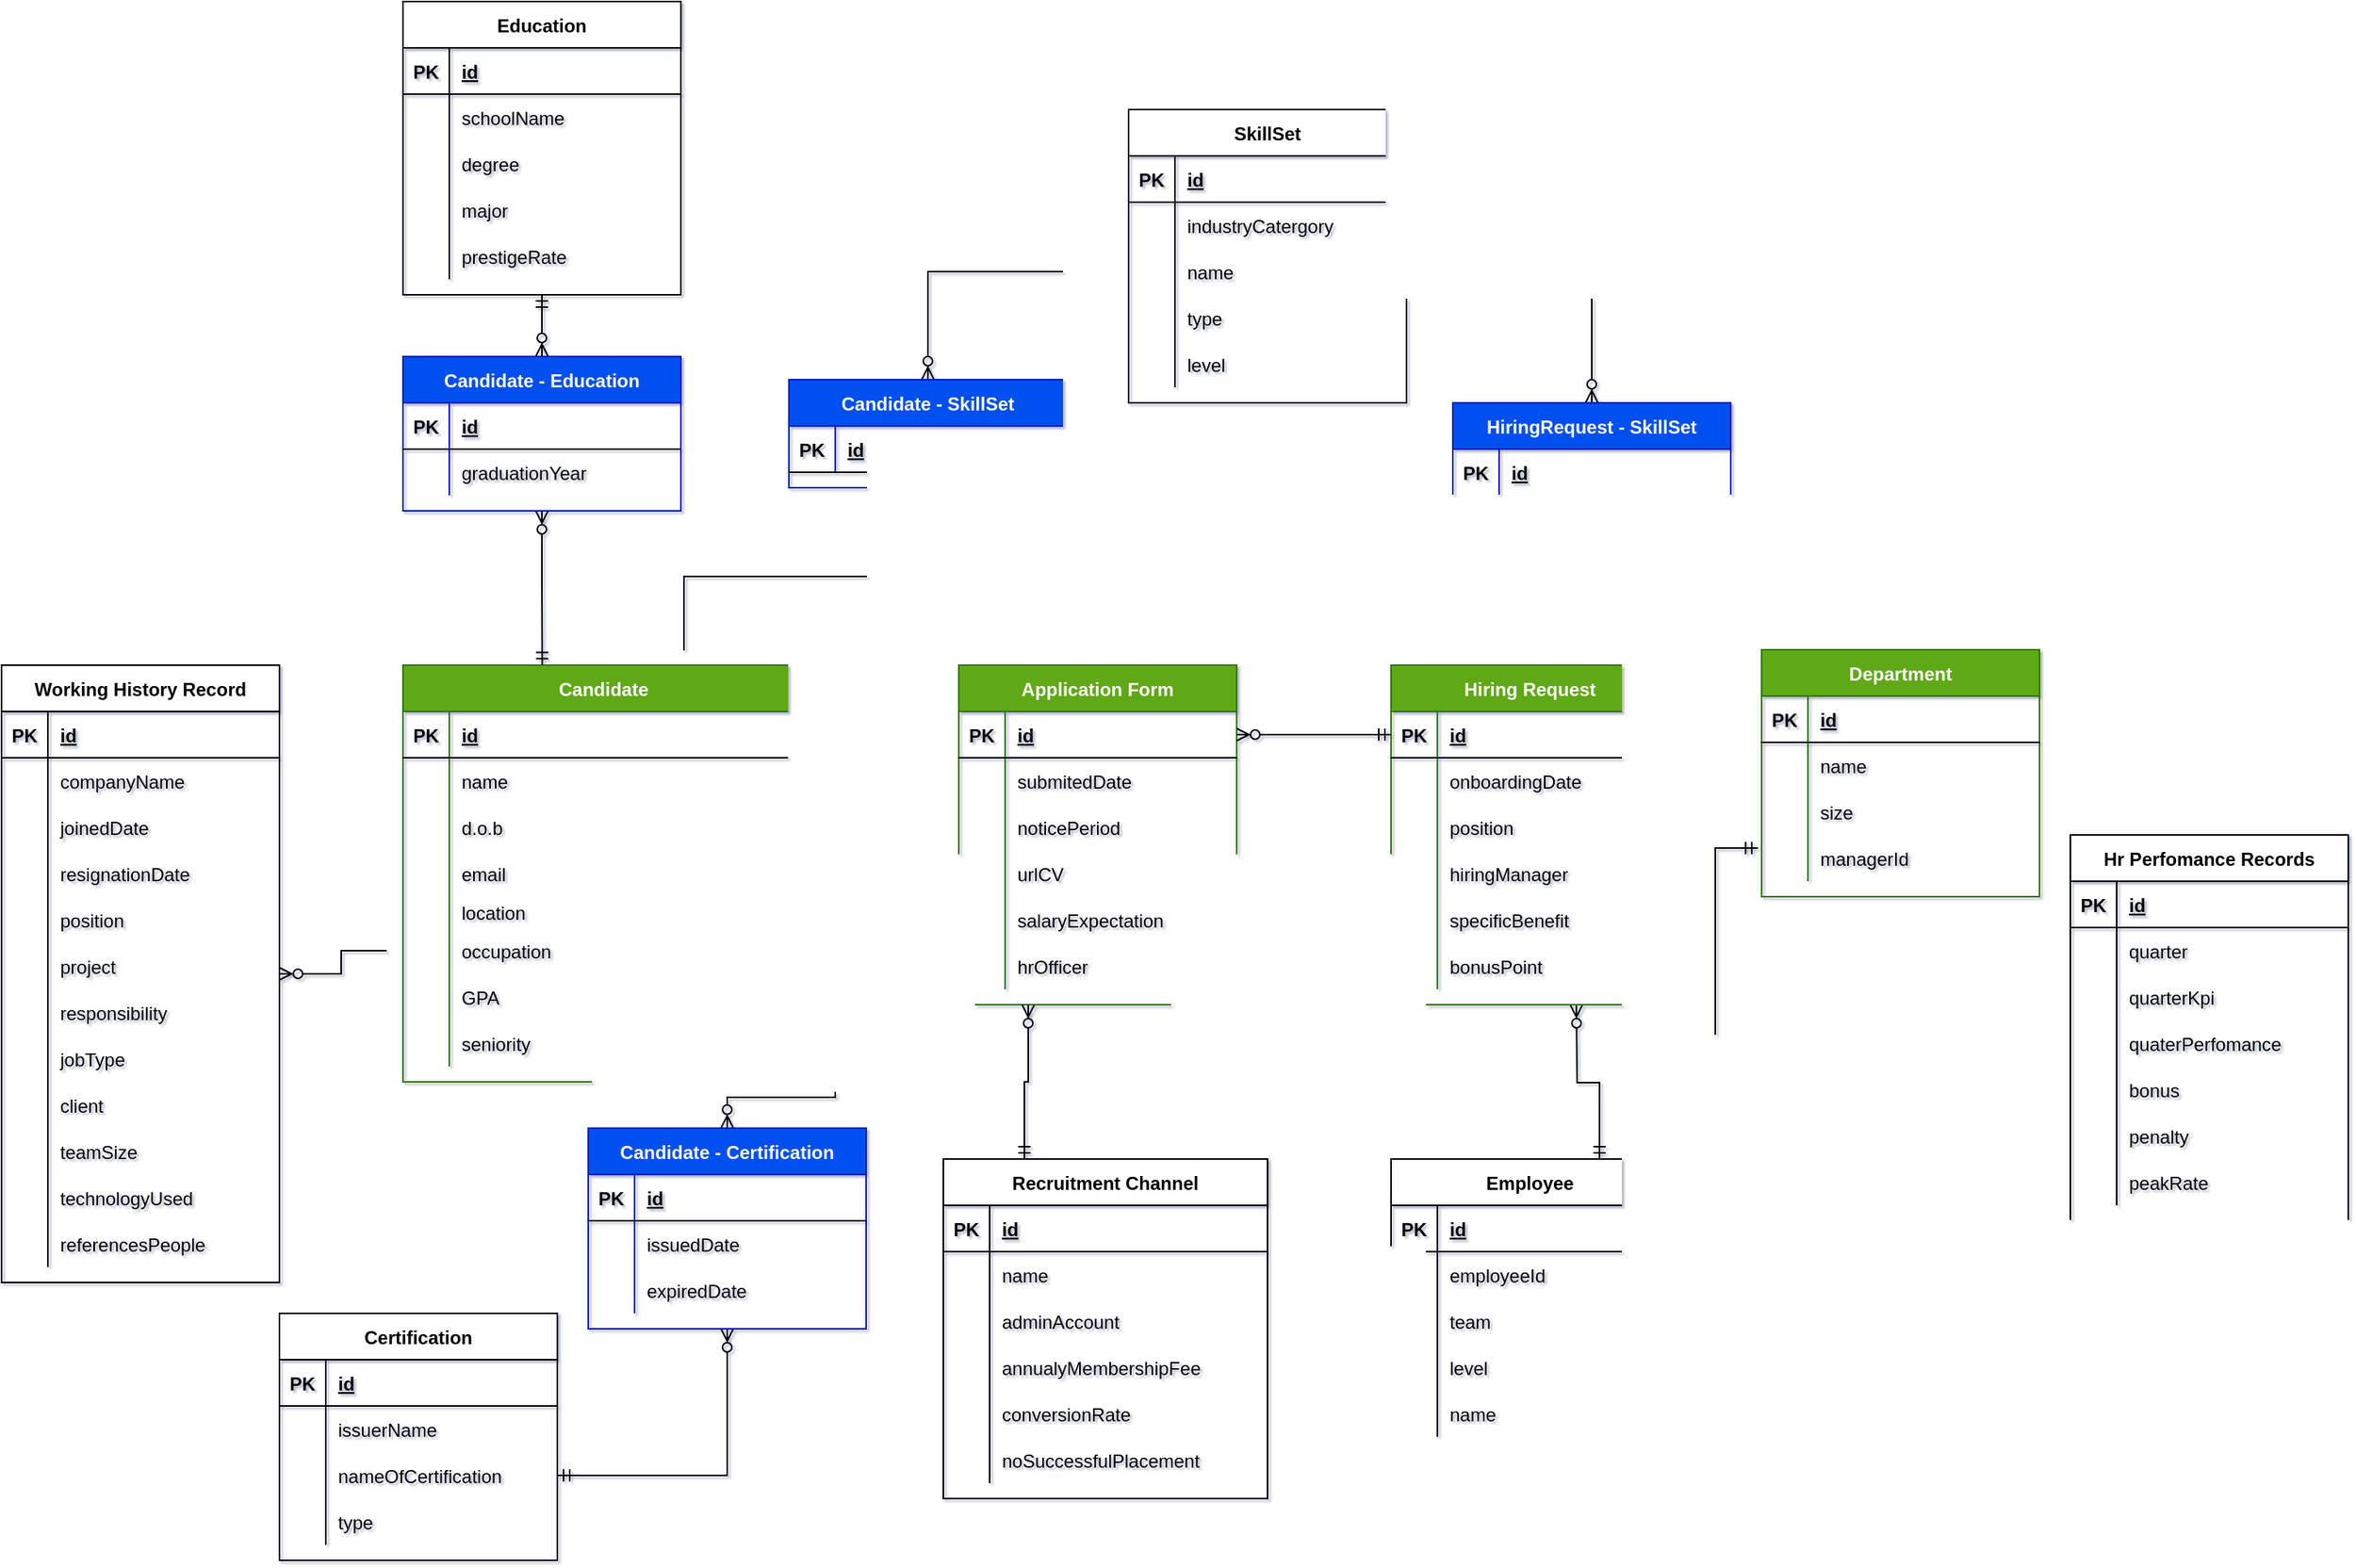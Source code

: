 <mxfile version="15.5.4" type="embed"><diagram id="AzEYc4rhdfLnysk1bP9o" name="ATS-ERD"><mxGraphModel dx="978" dy="760" grid="0" gridSize="10" guides="1" tooltips="1" connect="1" arrows="1" fold="1" page="1" pageScale="1" pageWidth="850" pageHeight="1100" math="0" shadow="1"><root><mxCell id="0"/><mxCell id="1" parent="0"/><mxCell id="FLuF-uoLRmJaKEh8j4HG-1" value="Candidate" style="shape=table;startSize=30;container=1;collapsible=1;childLayout=tableLayout;fixedRows=1;rowLines=0;fontStyle=1;align=center;resizeLast=1;fillColor=#60a917;fontColor=#ffffff;strokeColor=#2D7600;" parent="1" vertex="1"><mxGeometry x="280" y="520" width="260" height="270" as="geometry"/></mxCell><mxCell id="FLuF-uoLRmJaKEh8j4HG-2" value="" style="shape=tableRow;horizontal=0;startSize=0;swimlaneHead=0;swimlaneBody=0;fillColor=none;collapsible=0;dropTarget=0;points=[[0,0.5],[1,0.5]];portConstraint=eastwest;top=0;left=0;right=0;bottom=1;" parent="FLuF-uoLRmJaKEh8j4HG-1" vertex="1"><mxGeometry y="30" width="260" height="30" as="geometry"/></mxCell><mxCell id="FLuF-uoLRmJaKEh8j4HG-3" value="PK" style="shape=partialRectangle;connectable=0;fillColor=none;top=0;left=0;bottom=0;right=0;fontStyle=1;overflow=hidden;" parent="FLuF-uoLRmJaKEh8j4HG-2" vertex="1"><mxGeometry width="30" height="30" as="geometry"><mxRectangle width="30" height="30" as="alternateBounds"/></mxGeometry></mxCell><mxCell id="FLuF-uoLRmJaKEh8j4HG-4" value="id" style="shape=partialRectangle;connectable=0;fillColor=none;top=0;left=0;bottom=0;right=0;align=left;spacingLeft=6;fontStyle=5;overflow=hidden;" parent="FLuF-uoLRmJaKEh8j4HG-2" vertex="1"><mxGeometry x="30" width="230" height="30" as="geometry"><mxRectangle width="230" height="30" as="alternateBounds"/></mxGeometry></mxCell><mxCell id="FLuF-uoLRmJaKEh8j4HG-5" value="" style="shape=tableRow;horizontal=0;startSize=0;swimlaneHead=0;swimlaneBody=0;fillColor=none;collapsible=0;dropTarget=0;points=[[0,0.5],[1,0.5]];portConstraint=eastwest;top=0;left=0;right=0;bottom=0;" parent="FLuF-uoLRmJaKEh8j4HG-1" vertex="1"><mxGeometry y="60" width="260" height="30" as="geometry"/></mxCell><mxCell id="FLuF-uoLRmJaKEh8j4HG-6" value="" style="shape=partialRectangle;connectable=0;fillColor=none;top=0;left=0;bottom=0;right=0;editable=1;overflow=hidden;" parent="FLuF-uoLRmJaKEh8j4HG-5" vertex="1"><mxGeometry width="30" height="30" as="geometry"><mxRectangle width="30" height="30" as="alternateBounds"/></mxGeometry></mxCell><mxCell id="FLuF-uoLRmJaKEh8j4HG-7" value="name" style="shape=partialRectangle;connectable=0;fillColor=none;top=0;left=0;bottom=0;right=0;align=left;spacingLeft=6;overflow=hidden;" parent="FLuF-uoLRmJaKEh8j4HG-5" vertex="1"><mxGeometry x="30" width="230" height="30" as="geometry"><mxRectangle width="230" height="30" as="alternateBounds"/></mxGeometry></mxCell><mxCell id="FLuF-uoLRmJaKEh8j4HG-8" value="" style="shape=tableRow;horizontal=0;startSize=0;swimlaneHead=0;swimlaneBody=0;fillColor=none;collapsible=0;dropTarget=0;points=[[0,0.5],[1,0.5]];portConstraint=eastwest;top=0;left=0;right=0;bottom=0;" parent="FLuF-uoLRmJaKEh8j4HG-1" vertex="1"><mxGeometry y="90" width="260" height="30" as="geometry"/></mxCell><mxCell id="FLuF-uoLRmJaKEh8j4HG-9" value="" style="shape=partialRectangle;connectable=0;fillColor=none;top=0;left=0;bottom=0;right=0;editable=1;overflow=hidden;" parent="FLuF-uoLRmJaKEh8j4HG-8" vertex="1"><mxGeometry width="30" height="30" as="geometry"><mxRectangle width="30" height="30" as="alternateBounds"/></mxGeometry></mxCell><mxCell id="FLuF-uoLRmJaKEh8j4HG-10" value="d.o.b" style="shape=partialRectangle;connectable=0;fillColor=none;top=0;left=0;bottom=0;right=0;align=left;spacingLeft=6;overflow=hidden;" parent="FLuF-uoLRmJaKEh8j4HG-8" vertex="1"><mxGeometry x="30" width="230" height="30" as="geometry"><mxRectangle width="230" height="30" as="alternateBounds"/></mxGeometry></mxCell><mxCell id="FLuF-uoLRmJaKEh8j4HG-11" value="" style="shape=tableRow;horizontal=0;startSize=0;swimlaneHead=0;swimlaneBody=0;fillColor=none;collapsible=0;dropTarget=0;points=[[0,0.5],[1,0.5]];portConstraint=eastwest;top=0;left=0;right=0;bottom=0;" parent="FLuF-uoLRmJaKEh8j4HG-1" vertex="1"><mxGeometry y="120" width="260" height="30" as="geometry"/></mxCell><mxCell id="FLuF-uoLRmJaKEh8j4HG-12" value="" style="shape=partialRectangle;connectable=0;fillColor=none;top=0;left=0;bottom=0;right=0;editable=1;overflow=hidden;" parent="FLuF-uoLRmJaKEh8j4HG-11" vertex="1"><mxGeometry width="30" height="30" as="geometry"><mxRectangle width="30" height="30" as="alternateBounds"/></mxGeometry></mxCell><mxCell id="FLuF-uoLRmJaKEh8j4HG-13" value="email" style="shape=partialRectangle;connectable=0;fillColor=none;top=0;left=0;bottom=0;right=0;align=left;spacingLeft=6;overflow=hidden;" parent="FLuF-uoLRmJaKEh8j4HG-11" vertex="1"><mxGeometry x="30" width="230" height="30" as="geometry"><mxRectangle width="230" height="30" as="alternateBounds"/></mxGeometry></mxCell><mxCell id="FLuF-uoLRmJaKEh8j4HG-14" value="" style="shape=tableRow;horizontal=0;startSize=0;swimlaneHead=0;swimlaneBody=0;fillColor=none;collapsible=0;dropTarget=0;points=[[0,0.5],[1,0.5]];portConstraint=eastwest;top=0;left=0;right=0;bottom=0;" parent="FLuF-uoLRmJaKEh8j4HG-1" vertex="1"><mxGeometry y="150" width="260" height="20" as="geometry"/></mxCell><mxCell id="FLuF-uoLRmJaKEh8j4HG-15" value="" style="shape=partialRectangle;connectable=0;fillColor=none;top=0;left=0;bottom=0;right=0;editable=1;overflow=hidden;" parent="FLuF-uoLRmJaKEh8j4HG-14" vertex="1"><mxGeometry width="30" height="20" as="geometry"><mxRectangle width="30" height="20" as="alternateBounds"/></mxGeometry></mxCell><mxCell id="FLuF-uoLRmJaKEh8j4HG-16" value="location" style="shape=partialRectangle;connectable=0;fillColor=none;top=0;left=0;bottom=0;right=0;align=left;spacingLeft=6;overflow=hidden;" parent="FLuF-uoLRmJaKEh8j4HG-14" vertex="1"><mxGeometry x="30" width="230" height="20" as="geometry"><mxRectangle width="230" height="20" as="alternateBounds"/></mxGeometry></mxCell><mxCell id="FLuF-uoLRmJaKEh8j4HG-20" value="" style="shape=tableRow;horizontal=0;startSize=0;swimlaneHead=0;swimlaneBody=0;fillColor=none;collapsible=0;dropTarget=0;points=[[0,0.5],[1,0.5]];portConstraint=eastwest;top=0;left=0;right=0;bottom=0;" parent="FLuF-uoLRmJaKEh8j4HG-1" vertex="1"><mxGeometry y="170" width="260" height="30" as="geometry"/></mxCell><mxCell id="FLuF-uoLRmJaKEh8j4HG-21" value="" style="shape=partialRectangle;connectable=0;fillColor=none;top=0;left=0;bottom=0;right=0;editable=1;overflow=hidden;" parent="FLuF-uoLRmJaKEh8j4HG-20" vertex="1"><mxGeometry width="30" height="30" as="geometry"><mxRectangle width="30" height="30" as="alternateBounds"/></mxGeometry></mxCell><mxCell id="FLuF-uoLRmJaKEh8j4HG-22" value="occupation" style="shape=partialRectangle;connectable=0;fillColor=none;top=0;left=0;bottom=0;right=0;align=left;spacingLeft=6;overflow=hidden;" parent="FLuF-uoLRmJaKEh8j4HG-20" vertex="1"><mxGeometry x="30" width="230" height="30" as="geometry"><mxRectangle width="230" height="30" as="alternateBounds"/></mxGeometry></mxCell><mxCell id="FLuF-uoLRmJaKEh8j4HG-26" value="" style="shape=tableRow;horizontal=0;startSize=0;swimlaneHead=0;swimlaneBody=0;fillColor=none;collapsible=0;dropTarget=0;points=[[0,0.5],[1,0.5]];portConstraint=eastwest;top=0;left=0;right=0;bottom=0;" parent="FLuF-uoLRmJaKEh8j4HG-1" vertex="1"><mxGeometry y="200" width="260" height="30" as="geometry"/></mxCell><mxCell id="FLuF-uoLRmJaKEh8j4HG-27" value="" style="shape=partialRectangle;connectable=0;fillColor=none;top=0;left=0;bottom=0;right=0;editable=1;overflow=hidden;" parent="FLuF-uoLRmJaKEh8j4HG-26" vertex="1"><mxGeometry width="30" height="30" as="geometry"><mxRectangle width="30" height="30" as="alternateBounds"/></mxGeometry></mxCell><mxCell id="FLuF-uoLRmJaKEh8j4HG-28" value="GPA" style="shape=partialRectangle;connectable=0;fillColor=none;top=0;left=0;bottom=0;right=0;align=left;spacingLeft=6;overflow=hidden;" parent="FLuF-uoLRmJaKEh8j4HG-26" vertex="1"><mxGeometry x="30" width="230" height="30" as="geometry"><mxRectangle width="230" height="30" as="alternateBounds"/></mxGeometry></mxCell><mxCell id="bPDIQmX7RQQk0gytTNWI-4" value="" style="shape=tableRow;horizontal=0;startSize=0;swimlaneHead=0;swimlaneBody=0;fillColor=none;collapsible=0;dropTarget=0;points=[[0,0.5],[1,0.5]];portConstraint=eastwest;top=0;left=0;right=0;bottom=0;" parent="FLuF-uoLRmJaKEh8j4HG-1" vertex="1"><mxGeometry y="230" width="260" height="30" as="geometry"/></mxCell><mxCell id="bPDIQmX7RQQk0gytTNWI-5" value="" style="shape=partialRectangle;connectable=0;fillColor=none;top=0;left=0;bottom=0;right=0;editable=1;overflow=hidden;" parent="bPDIQmX7RQQk0gytTNWI-4" vertex="1"><mxGeometry width="30" height="30" as="geometry"><mxRectangle width="30" height="30" as="alternateBounds"/></mxGeometry></mxCell><mxCell id="bPDIQmX7RQQk0gytTNWI-6" value="seniority" style="shape=partialRectangle;connectable=0;fillColor=none;top=0;left=0;bottom=0;right=0;align=left;spacingLeft=6;overflow=hidden;" parent="bPDIQmX7RQQk0gytTNWI-4" vertex="1"><mxGeometry x="30" width="230" height="30" as="geometry"><mxRectangle width="230" height="30" as="alternateBounds"/></mxGeometry></mxCell><mxCell id="FLuF-uoLRmJaKEh8j4HG-72" style="edgeStyle=orthogonalEdgeStyle;rounded=0;orthogonalLoop=1;jettySize=auto;html=1;entryX=0;entryY=0.5;entryDx=0;entryDy=0;startArrow=ERzeroToMany;startFill=0;endArrow=ERmandOne;endFill=0;" parent="1" source="FLuF-uoLRmJaKEh8j4HG-35" target="FLuF-uoLRmJaKEh8j4HG-20" edge="1"><mxGeometry relative="1" as="geometry"/></mxCell><mxCell id="FLuF-uoLRmJaKEh8j4HG-35" value="Working History Record" style="shape=table;startSize=30;container=1;collapsible=1;childLayout=tableLayout;fixedRows=1;rowLines=0;fontStyle=1;align=center;resizeLast=1;" parent="1" vertex="1"><mxGeometry x="20" y="520" width="180" height="400" as="geometry"/></mxCell><mxCell id="FLuF-uoLRmJaKEh8j4HG-36" value="" style="shape=tableRow;horizontal=0;startSize=0;swimlaneHead=0;swimlaneBody=0;fillColor=none;collapsible=0;dropTarget=0;points=[[0,0.5],[1,0.5]];portConstraint=eastwest;top=0;left=0;right=0;bottom=1;" parent="FLuF-uoLRmJaKEh8j4HG-35" vertex="1"><mxGeometry y="30" width="180" height="30" as="geometry"/></mxCell><mxCell id="FLuF-uoLRmJaKEh8j4HG-37" value="PK" style="shape=partialRectangle;connectable=0;fillColor=none;top=0;left=0;bottom=0;right=0;fontStyle=1;overflow=hidden;" parent="FLuF-uoLRmJaKEh8j4HG-36" vertex="1"><mxGeometry width="30" height="30" as="geometry"><mxRectangle width="30" height="30" as="alternateBounds"/></mxGeometry></mxCell><mxCell id="FLuF-uoLRmJaKEh8j4HG-38" value="id" style="shape=partialRectangle;connectable=0;fillColor=none;top=0;left=0;bottom=0;right=0;align=left;spacingLeft=6;fontStyle=5;overflow=hidden;" parent="FLuF-uoLRmJaKEh8j4HG-36" vertex="1"><mxGeometry x="30" width="150" height="30" as="geometry"><mxRectangle width="150" height="30" as="alternateBounds"/></mxGeometry></mxCell><mxCell id="FLuF-uoLRmJaKEh8j4HG-39" value="" style="shape=tableRow;horizontal=0;startSize=0;swimlaneHead=0;swimlaneBody=0;fillColor=none;collapsible=0;dropTarget=0;points=[[0,0.5],[1,0.5]];portConstraint=eastwest;top=0;left=0;right=0;bottom=0;" parent="FLuF-uoLRmJaKEh8j4HG-35" vertex="1"><mxGeometry y="60" width="180" height="30" as="geometry"/></mxCell><mxCell id="FLuF-uoLRmJaKEh8j4HG-40" value="" style="shape=partialRectangle;connectable=0;fillColor=none;top=0;left=0;bottom=0;right=0;editable=1;overflow=hidden;" parent="FLuF-uoLRmJaKEh8j4HG-39" vertex="1"><mxGeometry width="30" height="30" as="geometry"><mxRectangle width="30" height="30" as="alternateBounds"/></mxGeometry></mxCell><mxCell id="FLuF-uoLRmJaKEh8j4HG-41" value="companyName" style="shape=partialRectangle;connectable=0;fillColor=none;top=0;left=0;bottom=0;right=0;align=left;spacingLeft=6;overflow=hidden;" parent="FLuF-uoLRmJaKEh8j4HG-39" vertex="1"><mxGeometry x="30" width="150" height="30" as="geometry"><mxRectangle width="150" height="30" as="alternateBounds"/></mxGeometry></mxCell><mxCell id="FLuF-uoLRmJaKEh8j4HG-42" value="" style="shape=tableRow;horizontal=0;startSize=0;swimlaneHead=0;swimlaneBody=0;fillColor=none;collapsible=0;dropTarget=0;points=[[0,0.5],[1,0.5]];portConstraint=eastwest;top=0;left=0;right=0;bottom=0;" parent="FLuF-uoLRmJaKEh8j4HG-35" vertex="1"><mxGeometry y="90" width="180" height="30" as="geometry"/></mxCell><mxCell id="FLuF-uoLRmJaKEh8j4HG-43" value="" style="shape=partialRectangle;connectable=0;fillColor=none;top=0;left=0;bottom=0;right=0;editable=1;overflow=hidden;" parent="FLuF-uoLRmJaKEh8j4HG-42" vertex="1"><mxGeometry width="30" height="30" as="geometry"><mxRectangle width="30" height="30" as="alternateBounds"/></mxGeometry></mxCell><mxCell id="FLuF-uoLRmJaKEh8j4HG-44" value="joinedDate" style="shape=partialRectangle;connectable=0;fillColor=none;top=0;left=0;bottom=0;right=0;align=left;spacingLeft=6;overflow=hidden;" parent="FLuF-uoLRmJaKEh8j4HG-42" vertex="1"><mxGeometry x="30" width="150" height="30" as="geometry"><mxRectangle width="150" height="30" as="alternateBounds"/></mxGeometry></mxCell><mxCell id="FLuF-uoLRmJaKEh8j4HG-45" value="" style="shape=tableRow;horizontal=0;startSize=0;swimlaneHead=0;swimlaneBody=0;fillColor=none;collapsible=0;dropTarget=0;points=[[0,0.5],[1,0.5]];portConstraint=eastwest;top=0;left=0;right=0;bottom=0;" parent="FLuF-uoLRmJaKEh8j4HG-35" vertex="1"><mxGeometry y="120" width="180" height="30" as="geometry"/></mxCell><mxCell id="FLuF-uoLRmJaKEh8j4HG-46" value="" style="shape=partialRectangle;connectable=0;fillColor=none;top=0;left=0;bottom=0;right=0;editable=1;overflow=hidden;" parent="FLuF-uoLRmJaKEh8j4HG-45" vertex="1"><mxGeometry width="30" height="30" as="geometry"><mxRectangle width="30" height="30" as="alternateBounds"/></mxGeometry></mxCell><mxCell id="FLuF-uoLRmJaKEh8j4HG-47" value="resignationDate" style="shape=partialRectangle;connectable=0;fillColor=none;top=0;left=0;bottom=0;right=0;align=left;spacingLeft=6;overflow=hidden;" parent="FLuF-uoLRmJaKEh8j4HG-45" vertex="1"><mxGeometry x="30" width="150" height="30" as="geometry"><mxRectangle width="150" height="30" as="alternateBounds"/></mxGeometry></mxCell><mxCell id="FLuF-uoLRmJaKEh8j4HG-51" value="" style="shape=tableRow;horizontal=0;startSize=0;swimlaneHead=0;swimlaneBody=0;fillColor=none;collapsible=0;dropTarget=0;points=[[0,0.5],[1,0.5]];portConstraint=eastwest;top=0;left=0;right=0;bottom=0;" parent="FLuF-uoLRmJaKEh8j4HG-35" vertex="1"><mxGeometry y="150" width="180" height="30" as="geometry"/></mxCell><mxCell id="FLuF-uoLRmJaKEh8j4HG-52" value="" style="shape=partialRectangle;connectable=0;fillColor=none;top=0;left=0;bottom=0;right=0;editable=1;overflow=hidden;" parent="FLuF-uoLRmJaKEh8j4HG-51" vertex="1"><mxGeometry width="30" height="30" as="geometry"><mxRectangle width="30" height="30" as="alternateBounds"/></mxGeometry></mxCell><mxCell id="FLuF-uoLRmJaKEh8j4HG-53" value="position" style="shape=partialRectangle;connectable=0;fillColor=none;top=0;left=0;bottom=0;right=0;align=left;spacingLeft=6;overflow=hidden;" parent="FLuF-uoLRmJaKEh8j4HG-51" vertex="1"><mxGeometry x="30" width="150" height="30" as="geometry"><mxRectangle width="150" height="30" as="alternateBounds"/></mxGeometry></mxCell><mxCell id="FLuF-uoLRmJaKEh8j4HG-54" value="" style="shape=tableRow;horizontal=0;startSize=0;swimlaneHead=0;swimlaneBody=0;fillColor=none;collapsible=0;dropTarget=0;points=[[0,0.5],[1,0.5]];portConstraint=eastwest;top=0;left=0;right=0;bottom=0;" parent="FLuF-uoLRmJaKEh8j4HG-35" vertex="1"><mxGeometry y="180" width="180" height="30" as="geometry"/></mxCell><mxCell id="FLuF-uoLRmJaKEh8j4HG-55" value="" style="shape=partialRectangle;connectable=0;fillColor=none;top=0;left=0;bottom=0;right=0;editable=1;overflow=hidden;" parent="FLuF-uoLRmJaKEh8j4HG-54" vertex="1"><mxGeometry width="30" height="30" as="geometry"><mxRectangle width="30" height="30" as="alternateBounds"/></mxGeometry></mxCell><mxCell id="FLuF-uoLRmJaKEh8j4HG-56" value="project" style="shape=partialRectangle;connectable=0;fillColor=none;top=0;left=0;bottom=0;right=0;align=left;spacingLeft=6;overflow=hidden;" parent="FLuF-uoLRmJaKEh8j4HG-54" vertex="1"><mxGeometry x="30" width="150" height="30" as="geometry"><mxRectangle width="150" height="30" as="alternateBounds"/></mxGeometry></mxCell><mxCell id="FLuF-uoLRmJaKEh8j4HG-57" value="" style="shape=tableRow;horizontal=0;startSize=0;swimlaneHead=0;swimlaneBody=0;fillColor=none;collapsible=0;dropTarget=0;points=[[0,0.5],[1,0.5]];portConstraint=eastwest;top=0;left=0;right=0;bottom=0;" parent="FLuF-uoLRmJaKEh8j4HG-35" vertex="1"><mxGeometry y="210" width="180" height="30" as="geometry"/></mxCell><mxCell id="FLuF-uoLRmJaKEh8j4HG-58" value="" style="shape=partialRectangle;connectable=0;fillColor=none;top=0;left=0;bottom=0;right=0;editable=1;overflow=hidden;" parent="FLuF-uoLRmJaKEh8j4HG-57" vertex="1"><mxGeometry width="30" height="30" as="geometry"><mxRectangle width="30" height="30" as="alternateBounds"/></mxGeometry></mxCell><mxCell id="FLuF-uoLRmJaKEh8j4HG-59" value="responsibility" style="shape=partialRectangle;connectable=0;fillColor=none;top=0;left=0;bottom=0;right=0;align=left;spacingLeft=6;overflow=hidden;" parent="FLuF-uoLRmJaKEh8j4HG-57" vertex="1"><mxGeometry x="30" width="150" height="30" as="geometry"><mxRectangle width="150" height="30" as="alternateBounds"/></mxGeometry></mxCell><mxCell id="FLuF-uoLRmJaKEh8j4HG-60" value="" style="shape=tableRow;horizontal=0;startSize=0;swimlaneHead=0;swimlaneBody=0;fillColor=none;collapsible=0;dropTarget=0;points=[[0,0.5],[1,0.5]];portConstraint=eastwest;top=0;left=0;right=0;bottom=0;" parent="FLuF-uoLRmJaKEh8j4HG-35" vertex="1"><mxGeometry y="240" width="180" height="30" as="geometry"/></mxCell><mxCell id="FLuF-uoLRmJaKEh8j4HG-61" value="" style="shape=partialRectangle;connectable=0;fillColor=none;top=0;left=0;bottom=0;right=0;editable=1;overflow=hidden;" parent="FLuF-uoLRmJaKEh8j4HG-60" vertex="1"><mxGeometry width="30" height="30" as="geometry"><mxRectangle width="30" height="30" as="alternateBounds"/></mxGeometry></mxCell><mxCell id="FLuF-uoLRmJaKEh8j4HG-62" value="jobType" style="shape=partialRectangle;connectable=0;fillColor=none;top=0;left=0;bottom=0;right=0;align=left;spacingLeft=6;overflow=hidden;" parent="FLuF-uoLRmJaKEh8j4HG-60" vertex="1"><mxGeometry x="30" width="150" height="30" as="geometry"><mxRectangle width="150" height="30" as="alternateBounds"/></mxGeometry></mxCell><mxCell id="FLuF-uoLRmJaKEh8j4HG-63" value="" style="shape=tableRow;horizontal=0;startSize=0;swimlaneHead=0;swimlaneBody=0;fillColor=none;collapsible=0;dropTarget=0;points=[[0,0.5],[1,0.5]];portConstraint=eastwest;top=0;left=0;right=0;bottom=0;" parent="FLuF-uoLRmJaKEh8j4HG-35" vertex="1"><mxGeometry y="270" width="180" height="30" as="geometry"/></mxCell><mxCell id="FLuF-uoLRmJaKEh8j4HG-64" value="" style="shape=partialRectangle;connectable=0;fillColor=none;top=0;left=0;bottom=0;right=0;editable=1;overflow=hidden;" parent="FLuF-uoLRmJaKEh8j4HG-63" vertex="1"><mxGeometry width="30" height="30" as="geometry"><mxRectangle width="30" height="30" as="alternateBounds"/></mxGeometry></mxCell><mxCell id="FLuF-uoLRmJaKEh8j4HG-65" value="client" style="shape=partialRectangle;connectable=0;fillColor=none;top=0;left=0;bottom=0;right=0;align=left;spacingLeft=6;overflow=hidden;" parent="FLuF-uoLRmJaKEh8j4HG-63" vertex="1"><mxGeometry x="30" width="150" height="30" as="geometry"><mxRectangle width="150" height="30" as="alternateBounds"/></mxGeometry></mxCell><mxCell id="FLuF-uoLRmJaKEh8j4HG-66" value="" style="shape=tableRow;horizontal=0;startSize=0;swimlaneHead=0;swimlaneBody=0;fillColor=none;collapsible=0;dropTarget=0;points=[[0,0.5],[1,0.5]];portConstraint=eastwest;top=0;left=0;right=0;bottom=0;" parent="FLuF-uoLRmJaKEh8j4HG-35" vertex="1"><mxGeometry y="300" width="180" height="30" as="geometry"/></mxCell><mxCell id="FLuF-uoLRmJaKEh8j4HG-67" value="" style="shape=partialRectangle;connectable=0;fillColor=none;top=0;left=0;bottom=0;right=0;editable=1;overflow=hidden;" parent="FLuF-uoLRmJaKEh8j4HG-66" vertex="1"><mxGeometry width="30" height="30" as="geometry"><mxRectangle width="30" height="30" as="alternateBounds"/></mxGeometry></mxCell><mxCell id="FLuF-uoLRmJaKEh8j4HG-68" value="teamSize" style="shape=partialRectangle;connectable=0;fillColor=none;top=0;left=0;bottom=0;right=0;align=left;spacingLeft=6;overflow=hidden;" parent="FLuF-uoLRmJaKEh8j4HG-66" vertex="1"><mxGeometry x="30" width="150" height="30" as="geometry"><mxRectangle width="150" height="30" as="alternateBounds"/></mxGeometry></mxCell><mxCell id="FLuF-uoLRmJaKEh8j4HG-69" value="" style="shape=tableRow;horizontal=0;startSize=0;swimlaneHead=0;swimlaneBody=0;fillColor=none;collapsible=0;dropTarget=0;points=[[0,0.5],[1,0.5]];portConstraint=eastwest;top=0;left=0;right=0;bottom=0;" parent="FLuF-uoLRmJaKEh8j4HG-35" vertex="1"><mxGeometry y="330" width="180" height="30" as="geometry"/></mxCell><mxCell id="FLuF-uoLRmJaKEh8j4HG-70" value="" style="shape=partialRectangle;connectable=0;fillColor=none;top=0;left=0;bottom=0;right=0;editable=1;overflow=hidden;" parent="FLuF-uoLRmJaKEh8j4HG-69" vertex="1"><mxGeometry width="30" height="30" as="geometry"><mxRectangle width="30" height="30" as="alternateBounds"/></mxGeometry></mxCell><mxCell id="FLuF-uoLRmJaKEh8j4HG-71" value="technologyUsed" style="shape=partialRectangle;connectable=0;fillColor=none;top=0;left=0;bottom=0;right=0;align=left;spacingLeft=6;overflow=hidden;" parent="FLuF-uoLRmJaKEh8j4HG-69" vertex="1"><mxGeometry x="30" width="150" height="30" as="geometry"><mxRectangle width="150" height="30" as="alternateBounds"/></mxGeometry></mxCell><mxCell id="FLuF-uoLRmJaKEh8j4HG-88" value="" style="shape=tableRow;horizontal=0;startSize=0;swimlaneHead=0;swimlaneBody=0;fillColor=none;collapsible=0;dropTarget=0;points=[[0,0.5],[1,0.5]];portConstraint=eastwest;top=0;left=0;right=0;bottom=0;" parent="FLuF-uoLRmJaKEh8j4HG-35" vertex="1"><mxGeometry y="360" width="180" height="30" as="geometry"/></mxCell><mxCell id="FLuF-uoLRmJaKEh8j4HG-89" value="" style="shape=partialRectangle;connectable=0;fillColor=none;top=0;left=0;bottom=0;right=0;editable=1;overflow=hidden;" parent="FLuF-uoLRmJaKEh8j4HG-88" vertex="1"><mxGeometry width="30" height="30" as="geometry"><mxRectangle width="30" height="30" as="alternateBounds"/></mxGeometry></mxCell><mxCell id="FLuF-uoLRmJaKEh8j4HG-90" value="" style="shape=partialRectangle;connectable=0;fillColor=none;top=0;left=0;bottom=0;right=0;align=left;spacingLeft=6;overflow=hidden;" parent="FLuF-uoLRmJaKEh8j4HG-88" vertex="1"><mxGeometry x="30" width="150" height="30" as="geometry"><mxRectangle width="150" height="30" as="alternateBounds"/></mxGeometry></mxCell><mxCell id="FLuF-uoLRmJaKEh8j4HG-150" style="rounded=0;orthogonalLoop=1;jettySize=auto;html=1;entryX=0;entryY=0.5;entryDx=0;entryDy=0;startArrow=ERzeroToMany;startFill=0;endArrow=ERmandOne;endFill=0;exitX=1;exitY=0.5;exitDx=0;exitDy=0;edgeStyle=orthogonalEdgeStyle;" parent="1" source="FLuF-uoLRmJaKEh8j4HG-17" target="FLuF-uoLRmJaKEh8j4HG-140" edge="1"><mxGeometry relative="1" as="geometry"><mxPoint x="770" y="820" as="sourcePoint"/></mxGeometry></mxCell><mxCell id="FLuF-uoLRmJaKEh8j4HG-73" value="Application Form" style="shape=table;startSize=30;container=1;collapsible=1;childLayout=tableLayout;fixedRows=1;rowLines=0;fontStyle=1;align=center;resizeLast=1;fillColor=#60a917;strokeColor=#2D7600;fontColor=#ffffff;" parent="1" vertex="1"><mxGeometry x="640" y="520" width="180" height="220" as="geometry"/></mxCell><mxCell id="FLuF-uoLRmJaKEh8j4HG-74" value="" style="shape=tableRow;horizontal=0;startSize=0;swimlaneHead=0;swimlaneBody=0;fillColor=none;collapsible=0;dropTarget=0;points=[[0,0.5],[1,0.5]];portConstraint=eastwest;top=0;left=0;right=0;bottom=1;" parent="FLuF-uoLRmJaKEh8j4HG-73" vertex="1"><mxGeometry y="30" width="180" height="30" as="geometry"/></mxCell><mxCell id="FLuF-uoLRmJaKEh8j4HG-75" value="PK" style="shape=partialRectangle;connectable=0;fillColor=none;top=0;left=0;bottom=0;right=0;fontStyle=1;overflow=hidden;" parent="FLuF-uoLRmJaKEh8j4HG-74" vertex="1"><mxGeometry width="30" height="30" as="geometry"><mxRectangle width="30" height="30" as="alternateBounds"/></mxGeometry></mxCell><mxCell id="FLuF-uoLRmJaKEh8j4HG-76" value="id" style="shape=partialRectangle;connectable=0;fillColor=none;top=0;left=0;bottom=0;right=0;align=left;spacingLeft=6;fontStyle=5;overflow=hidden;" parent="FLuF-uoLRmJaKEh8j4HG-74" vertex="1"><mxGeometry x="30" width="150" height="30" as="geometry"><mxRectangle width="150" height="30" as="alternateBounds"/></mxGeometry></mxCell><mxCell id="FLuF-uoLRmJaKEh8j4HG-77" value="" style="shape=tableRow;horizontal=0;startSize=0;swimlaneHead=0;swimlaneBody=0;fillColor=none;collapsible=0;dropTarget=0;points=[[0,0.5],[1,0.5]];portConstraint=eastwest;top=0;left=0;right=0;bottom=0;" parent="FLuF-uoLRmJaKEh8j4HG-73" vertex="1"><mxGeometry y="60" width="180" height="30" as="geometry"/></mxCell><mxCell id="FLuF-uoLRmJaKEh8j4HG-78" value="" style="shape=partialRectangle;connectable=0;fillColor=none;top=0;left=0;bottom=0;right=0;editable=1;overflow=hidden;" parent="FLuF-uoLRmJaKEh8j4HG-77" vertex="1"><mxGeometry width="30" height="30" as="geometry"><mxRectangle width="30" height="30" as="alternateBounds"/></mxGeometry></mxCell><mxCell id="FLuF-uoLRmJaKEh8j4HG-79" value="submitedDate" style="shape=partialRectangle;connectable=0;fillColor=none;top=0;left=0;bottom=0;right=0;align=left;spacingLeft=6;overflow=hidden;" parent="FLuF-uoLRmJaKEh8j4HG-77" vertex="1"><mxGeometry x="30" width="150" height="30" as="geometry"><mxRectangle width="150" height="30" as="alternateBounds"/></mxGeometry></mxCell><mxCell id="FLuF-uoLRmJaKEh8j4HG-154" value="" style="shape=tableRow;horizontal=0;startSize=0;swimlaneHead=0;swimlaneBody=0;fillColor=none;collapsible=0;dropTarget=0;points=[[0,0.5],[1,0.5]];portConstraint=eastwest;top=0;left=0;right=0;bottom=0;" parent="FLuF-uoLRmJaKEh8j4HG-73" vertex="1"><mxGeometry y="90" width="180" height="30" as="geometry"/></mxCell><mxCell id="FLuF-uoLRmJaKEh8j4HG-155" value="" style="shape=partialRectangle;connectable=0;fillColor=none;top=0;left=0;bottom=0;right=0;editable=1;overflow=hidden;" parent="FLuF-uoLRmJaKEh8j4HG-154" vertex="1"><mxGeometry width="30" height="30" as="geometry"><mxRectangle width="30" height="30" as="alternateBounds"/></mxGeometry></mxCell><mxCell id="FLuF-uoLRmJaKEh8j4HG-156" value="noticePeriod" style="shape=partialRectangle;connectable=0;fillColor=none;top=0;left=0;bottom=0;right=0;align=left;spacingLeft=6;overflow=hidden;" parent="FLuF-uoLRmJaKEh8j4HG-154" vertex="1"><mxGeometry x="30" width="150" height="30" as="geometry"><mxRectangle width="150" height="30" as="alternateBounds"/></mxGeometry></mxCell><mxCell id="bPDIQmX7RQQk0gytTNWI-1" value="" style="shape=tableRow;horizontal=0;startSize=0;swimlaneHead=0;swimlaneBody=0;fillColor=none;collapsible=0;dropTarget=0;points=[[0,0.5],[1,0.5]];portConstraint=eastwest;top=0;left=0;right=0;bottom=0;" parent="FLuF-uoLRmJaKEh8j4HG-73" vertex="1"><mxGeometry y="120" width="180" height="30" as="geometry"/></mxCell><mxCell id="bPDIQmX7RQQk0gytTNWI-2" value="" style="shape=partialRectangle;connectable=0;fillColor=none;top=0;left=0;bottom=0;right=0;editable=1;overflow=hidden;" parent="bPDIQmX7RQQk0gytTNWI-1" vertex="1"><mxGeometry width="30" height="30" as="geometry"><mxRectangle width="30" height="30" as="alternateBounds"/></mxGeometry></mxCell><mxCell id="bPDIQmX7RQQk0gytTNWI-3" value="urlCV" style="shape=partialRectangle;connectable=0;fillColor=none;top=0;left=0;bottom=0;right=0;align=left;spacingLeft=6;overflow=hidden;" parent="bPDIQmX7RQQk0gytTNWI-1" vertex="1"><mxGeometry x="30" width="150" height="30" as="geometry"><mxRectangle width="150" height="30" as="alternateBounds"/></mxGeometry></mxCell><mxCell id="FLuF-uoLRmJaKEh8j4HG-17" value="" style="shape=tableRow;horizontal=0;startSize=0;swimlaneHead=0;swimlaneBody=0;fillColor=none;collapsible=0;dropTarget=0;points=[[0,0.5],[1,0.5]];portConstraint=eastwest;top=0;left=0;right=0;bottom=0;" parent="FLuF-uoLRmJaKEh8j4HG-73" vertex="1"><mxGeometry y="150" width="180" height="30" as="geometry"/></mxCell><mxCell id="FLuF-uoLRmJaKEh8j4HG-18" value="" style="shape=partialRectangle;connectable=0;fillColor=none;top=0;left=0;bottom=0;right=0;editable=1;overflow=hidden;" parent="FLuF-uoLRmJaKEh8j4HG-17" vertex="1"><mxGeometry width="30" height="30" as="geometry"><mxRectangle width="30" height="30" as="alternateBounds"/></mxGeometry></mxCell><mxCell id="FLuF-uoLRmJaKEh8j4HG-19" value="salaryExpectation" style="shape=partialRectangle;connectable=0;fillColor=none;top=0;left=0;bottom=0;right=0;align=left;spacingLeft=6;overflow=hidden;" parent="FLuF-uoLRmJaKEh8j4HG-17" vertex="1"><mxGeometry x="30" width="150" height="30" as="geometry"><mxRectangle width="150" height="30" as="alternateBounds"/></mxGeometry></mxCell><mxCell id="XYIR9zrBw4Na5h1U-yKf-1" value="" style="shape=tableRow;horizontal=0;startSize=0;swimlaneHead=0;swimlaneBody=0;fillColor=none;collapsible=0;dropTarget=0;points=[[0,0.5],[1,0.5]];portConstraint=eastwest;top=0;left=0;right=0;bottom=0;" parent="FLuF-uoLRmJaKEh8j4HG-73" vertex="1"><mxGeometry y="180" width="180" height="30" as="geometry"/></mxCell><mxCell id="XYIR9zrBw4Na5h1U-yKf-2" value="" style="shape=partialRectangle;connectable=0;fillColor=none;top=0;left=0;bottom=0;right=0;editable=1;overflow=hidden;" parent="XYIR9zrBw4Na5h1U-yKf-1" vertex="1"><mxGeometry width="30" height="30" as="geometry"><mxRectangle width="30" height="30" as="alternateBounds"/></mxGeometry></mxCell><mxCell id="XYIR9zrBw4Na5h1U-yKf-3" value="hrOfficer" style="shape=partialRectangle;connectable=0;fillColor=none;top=0;left=0;bottom=0;right=0;align=left;spacingLeft=6;overflow=hidden;" parent="XYIR9zrBw4Na5h1U-yKf-1" vertex="1"><mxGeometry x="30" width="150" height="30" as="geometry"><mxRectangle width="150" height="30" as="alternateBounds"/></mxGeometry></mxCell><mxCell id="FLuF-uoLRmJaKEh8j4HG-97" value="referencesPeople" style="shape=partialRectangle;connectable=0;fillColor=none;top=0;left=0;bottom=0;right=0;align=left;spacingLeft=6;overflow=hidden;" parent="1" vertex="1"><mxGeometry x="50" y="880" width="150" height="30" as="geometry"><mxRectangle width="150" height="30" as="alternateBounds"/></mxGeometry></mxCell><mxCell id="FLuF-uoLRmJaKEh8j4HG-207" style="rounded=0;orthogonalLoop=1;jettySize=auto;html=1;entryX=1;entryY=0.105;entryDx=0;entryDy=0;entryPerimeter=0;startArrow=ERmandOne;startFill=0;endArrow=ERzeroToMany;endFill=0;exitX=-0.013;exitY=0.284;exitDx=0;exitDy=0;exitPerimeter=0;edgeStyle=orthogonalEdgeStyle;" parent="1" source="FLuF-uoLRmJaKEh8j4HG-243" target="FLuF-uoLRmJaKEh8j4HG-192" edge="1"><mxGeometry relative="1" as="geometry"/></mxCell><mxCell id="FLuF-uoLRmJaKEh8j4HG-102" value="Department" style="shape=table;startSize=30;container=1;collapsible=1;childLayout=tableLayout;fixedRows=1;rowLines=0;fontStyle=1;align=center;resizeLast=1;fillColor=#60a917;strokeColor=#2D7600;fontColor=#ffffff;" parent="1" vertex="1"><mxGeometry x="1160" y="510" width="180" height="160" as="geometry"/></mxCell><mxCell id="FLuF-uoLRmJaKEh8j4HG-103" value="" style="shape=tableRow;horizontal=0;startSize=0;swimlaneHead=0;swimlaneBody=0;fillColor=none;collapsible=0;dropTarget=0;points=[[0,0.5],[1,0.5]];portConstraint=eastwest;top=0;left=0;right=0;bottom=1;" parent="FLuF-uoLRmJaKEh8j4HG-102" vertex="1"><mxGeometry y="30" width="180" height="30" as="geometry"/></mxCell><mxCell id="FLuF-uoLRmJaKEh8j4HG-104" value="PK" style="shape=partialRectangle;connectable=0;fillColor=none;top=0;left=0;bottom=0;right=0;fontStyle=1;overflow=hidden;" parent="FLuF-uoLRmJaKEh8j4HG-103" vertex="1"><mxGeometry width="30" height="30" as="geometry"><mxRectangle width="30" height="30" as="alternateBounds"/></mxGeometry></mxCell><mxCell id="FLuF-uoLRmJaKEh8j4HG-105" value="id" style="shape=partialRectangle;connectable=0;fillColor=none;top=0;left=0;bottom=0;right=0;align=left;spacingLeft=6;fontStyle=5;overflow=hidden;" parent="FLuF-uoLRmJaKEh8j4HG-103" vertex="1"><mxGeometry x="30" width="150" height="30" as="geometry"><mxRectangle width="150" height="30" as="alternateBounds"/></mxGeometry></mxCell><mxCell id="FLuF-uoLRmJaKEh8j4HG-106" value="" style="shape=tableRow;horizontal=0;startSize=0;swimlaneHead=0;swimlaneBody=0;fillColor=none;collapsible=0;dropTarget=0;points=[[0,0.5],[1,0.5]];portConstraint=eastwest;top=0;left=0;right=0;bottom=0;" parent="FLuF-uoLRmJaKEh8j4HG-102" vertex="1"><mxGeometry y="60" width="180" height="30" as="geometry"/></mxCell><mxCell id="FLuF-uoLRmJaKEh8j4HG-107" value="" style="shape=partialRectangle;connectable=0;fillColor=none;top=0;left=0;bottom=0;right=0;editable=1;overflow=hidden;" parent="FLuF-uoLRmJaKEh8j4HG-106" vertex="1"><mxGeometry width="30" height="30" as="geometry"><mxRectangle width="30" height="30" as="alternateBounds"/></mxGeometry></mxCell><mxCell id="FLuF-uoLRmJaKEh8j4HG-108" value="name" style="shape=partialRectangle;connectable=0;fillColor=none;top=0;left=0;bottom=0;right=0;align=left;spacingLeft=6;overflow=hidden;" parent="FLuF-uoLRmJaKEh8j4HG-106" vertex="1"><mxGeometry x="30" width="150" height="30" as="geometry"><mxRectangle width="150" height="30" as="alternateBounds"/></mxGeometry></mxCell><mxCell id="FLuF-uoLRmJaKEh8j4HG-112" value="" style="shape=tableRow;horizontal=0;startSize=0;swimlaneHead=0;swimlaneBody=0;fillColor=none;collapsible=0;dropTarget=0;points=[[0,0.5],[1,0.5]];portConstraint=eastwest;top=0;left=0;right=0;bottom=0;" parent="FLuF-uoLRmJaKEh8j4HG-102" vertex="1"><mxGeometry y="90" width="180" height="30" as="geometry"/></mxCell><mxCell id="FLuF-uoLRmJaKEh8j4HG-113" value="" style="shape=partialRectangle;connectable=0;fillColor=none;top=0;left=0;bottom=0;right=0;editable=1;overflow=hidden;" parent="FLuF-uoLRmJaKEh8j4HG-112" vertex="1"><mxGeometry width="30" height="30" as="geometry"><mxRectangle width="30" height="30" as="alternateBounds"/></mxGeometry></mxCell><mxCell id="FLuF-uoLRmJaKEh8j4HG-114" value="size" style="shape=partialRectangle;connectable=0;fillColor=none;top=0;left=0;bottom=0;right=0;align=left;spacingLeft=6;overflow=hidden;" parent="FLuF-uoLRmJaKEh8j4HG-112" vertex="1"><mxGeometry x="30" width="150" height="30" as="geometry"><mxRectangle width="150" height="30" as="alternateBounds"/></mxGeometry></mxCell><mxCell id="FLuF-uoLRmJaKEh8j4HG-243" value="" style="shape=tableRow;horizontal=0;startSize=0;swimlaneHead=0;swimlaneBody=0;fillColor=none;collapsible=0;dropTarget=0;points=[[0,0.5],[1,0.5]];portConstraint=eastwest;top=0;left=0;right=0;bottom=0;" parent="FLuF-uoLRmJaKEh8j4HG-102" vertex="1"><mxGeometry y="120" width="180" height="30" as="geometry"/></mxCell><mxCell id="FLuF-uoLRmJaKEh8j4HG-244" value="" style="shape=partialRectangle;connectable=0;fillColor=none;top=0;left=0;bottom=0;right=0;editable=1;overflow=hidden;" parent="FLuF-uoLRmJaKEh8j4HG-243" vertex="1"><mxGeometry width="30" height="30" as="geometry"><mxRectangle width="30" height="30" as="alternateBounds"/></mxGeometry></mxCell><mxCell id="FLuF-uoLRmJaKEh8j4HG-245" value="managerId" style="shape=partialRectangle;connectable=0;fillColor=none;top=0;left=0;bottom=0;right=0;align=left;spacingLeft=6;overflow=hidden;" parent="FLuF-uoLRmJaKEh8j4HG-243" vertex="1"><mxGeometry x="30" width="150" height="30" as="geometry"><mxRectangle width="150" height="30" as="alternateBounds"/></mxGeometry></mxCell><mxCell id="FLuF-uoLRmJaKEh8j4HG-149" style="edgeStyle=orthogonalEdgeStyle;rounded=0;orthogonalLoop=1;jettySize=auto;html=1;entryX=0.639;entryY=-0.012;entryDx=0;entryDy=0;entryPerimeter=0;startArrow=ERmandOne;startFill=0;endArrow=ERoneToMany;endFill=0;" parent="1" source="FLuF-uoLRmJaKEh8j4HG-115" edge="1"><mxGeometry relative="1" as="geometry"/></mxCell><mxCell id="FLuF-uoLRmJaKEh8j4HG-208" style="edgeStyle=orthogonalEdgeStyle;rounded=0;orthogonalLoop=1;jettySize=auto;html=1;startArrow=ERzeroToMany;startFill=0;endArrow=ERmandOne;endFill=0;entryX=0.75;entryY=0;entryDx=0;entryDy=0;" parent="1" target="FLuF-uoLRmJaKEh8j4HG-192" edge="1"><mxGeometry relative="1" as="geometry"><mxPoint x="1040" y="740" as="sourcePoint"/><mxPoint x="1160" y="475" as="targetPoint"/></mxGeometry></mxCell><mxCell id="FLuF-uoLRmJaKEh8j4HG-115" value="Hiring Request" style="shape=table;startSize=30;container=1;collapsible=1;childLayout=tableLayout;fixedRows=1;rowLines=0;fontStyle=1;align=center;resizeLast=1;fillColor=#60a917;strokeColor=#2D7600;fontColor=#ffffff;" parent="1" vertex="1"><mxGeometry x="920" y="520" width="180" height="220" as="geometry"/></mxCell><mxCell id="FLuF-uoLRmJaKEh8j4HG-116" value="" style="shape=tableRow;horizontal=0;startSize=0;swimlaneHead=0;swimlaneBody=0;fillColor=none;collapsible=0;dropTarget=0;points=[[0,0.5],[1,0.5]];portConstraint=eastwest;top=0;left=0;right=0;bottom=1;" parent="FLuF-uoLRmJaKEh8j4HG-115" vertex="1"><mxGeometry y="30" width="180" height="30" as="geometry"/></mxCell><mxCell id="FLuF-uoLRmJaKEh8j4HG-117" value="PK" style="shape=partialRectangle;connectable=0;fillColor=none;top=0;left=0;bottom=0;right=0;fontStyle=1;overflow=hidden;" parent="FLuF-uoLRmJaKEh8j4HG-116" vertex="1"><mxGeometry width="30" height="30" as="geometry"><mxRectangle width="30" height="30" as="alternateBounds"/></mxGeometry></mxCell><mxCell id="FLuF-uoLRmJaKEh8j4HG-118" value="id" style="shape=partialRectangle;connectable=0;fillColor=none;top=0;left=0;bottom=0;right=0;align=left;spacingLeft=6;fontStyle=5;overflow=hidden;" parent="FLuF-uoLRmJaKEh8j4HG-116" vertex="1"><mxGeometry x="30" width="150" height="30" as="geometry"><mxRectangle width="150" height="30" as="alternateBounds"/></mxGeometry></mxCell><mxCell id="FLuF-uoLRmJaKEh8j4HG-122" value="" style="shape=tableRow;horizontal=0;startSize=0;swimlaneHead=0;swimlaneBody=0;fillColor=none;collapsible=0;dropTarget=0;points=[[0,0.5],[1,0.5]];portConstraint=eastwest;top=0;left=0;right=0;bottom=0;" parent="FLuF-uoLRmJaKEh8j4HG-115" vertex="1"><mxGeometry y="60" width="180" height="30" as="geometry"/></mxCell><mxCell id="FLuF-uoLRmJaKEh8j4HG-123" value="" style="shape=partialRectangle;connectable=0;fillColor=none;top=0;left=0;bottom=0;right=0;editable=1;overflow=hidden;" parent="FLuF-uoLRmJaKEh8j4HG-122" vertex="1"><mxGeometry width="30" height="30" as="geometry"><mxRectangle width="30" height="30" as="alternateBounds"/></mxGeometry></mxCell><mxCell id="FLuF-uoLRmJaKEh8j4HG-124" value="onboardingDate" style="shape=partialRectangle;connectable=0;fillColor=none;top=0;left=0;bottom=0;right=0;align=left;spacingLeft=6;overflow=hidden;" parent="FLuF-uoLRmJaKEh8j4HG-122" vertex="1"><mxGeometry x="30" width="150" height="30" as="geometry"><mxRectangle width="150" height="30" as="alternateBounds"/></mxGeometry></mxCell><mxCell id="FLuF-uoLRmJaKEh8j4HG-125" value="" style="shape=tableRow;horizontal=0;startSize=0;swimlaneHead=0;swimlaneBody=0;fillColor=none;collapsible=0;dropTarget=0;points=[[0,0.5],[1,0.5]];portConstraint=eastwest;top=0;left=0;right=0;bottom=0;" parent="FLuF-uoLRmJaKEh8j4HG-115" vertex="1"><mxGeometry y="90" width="180" height="30" as="geometry"/></mxCell><mxCell id="FLuF-uoLRmJaKEh8j4HG-126" value="" style="shape=partialRectangle;connectable=0;fillColor=none;top=0;left=0;bottom=0;right=0;editable=1;overflow=hidden;" parent="FLuF-uoLRmJaKEh8j4HG-125" vertex="1"><mxGeometry width="30" height="30" as="geometry"><mxRectangle width="30" height="30" as="alternateBounds"/></mxGeometry></mxCell><mxCell id="FLuF-uoLRmJaKEh8j4HG-127" value="position" style="shape=partialRectangle;connectable=0;fillColor=none;top=0;left=0;bottom=0;right=0;align=left;spacingLeft=6;overflow=hidden;" parent="FLuF-uoLRmJaKEh8j4HG-125" vertex="1"><mxGeometry x="30" width="150" height="30" as="geometry"><mxRectangle width="150" height="30" as="alternateBounds"/></mxGeometry></mxCell><mxCell id="FLuF-uoLRmJaKEh8j4HG-129" value="" style="shape=tableRow;horizontal=0;startSize=0;swimlaneHead=0;swimlaneBody=0;fillColor=none;collapsible=0;dropTarget=0;points=[[0,0.5],[1,0.5]];portConstraint=eastwest;top=0;left=0;right=0;bottom=0;" parent="FLuF-uoLRmJaKEh8j4HG-115" vertex="1"><mxGeometry y="120" width="180" height="30" as="geometry"/></mxCell><mxCell id="FLuF-uoLRmJaKEh8j4HG-130" value="" style="shape=partialRectangle;connectable=0;fillColor=none;top=0;left=0;bottom=0;right=0;editable=1;overflow=hidden;" parent="FLuF-uoLRmJaKEh8j4HG-129" vertex="1"><mxGeometry width="30" height="30" as="geometry"><mxRectangle width="30" height="30" as="alternateBounds"/></mxGeometry></mxCell><mxCell id="FLuF-uoLRmJaKEh8j4HG-131" value="hiringManager" style="shape=partialRectangle;connectable=0;fillColor=none;top=0;left=0;bottom=0;right=0;align=left;spacingLeft=6;overflow=hidden;" parent="FLuF-uoLRmJaKEh8j4HG-129" vertex="1"><mxGeometry x="30" width="150" height="30" as="geometry"><mxRectangle width="150" height="30" as="alternateBounds"/></mxGeometry></mxCell><mxCell id="FLuF-uoLRmJaKEh8j4HG-132" value="" style="shape=tableRow;horizontal=0;startSize=0;swimlaneHead=0;swimlaneBody=0;fillColor=none;collapsible=0;dropTarget=0;points=[[0,0.5],[1,0.5]];portConstraint=eastwest;top=0;left=0;right=0;bottom=0;" parent="FLuF-uoLRmJaKEh8j4HG-115" vertex="1"><mxGeometry y="150" width="180" height="30" as="geometry"/></mxCell><mxCell id="FLuF-uoLRmJaKEh8j4HG-133" value="" style="shape=partialRectangle;connectable=0;fillColor=none;top=0;left=0;bottom=0;right=0;editable=1;overflow=hidden;" parent="FLuF-uoLRmJaKEh8j4HG-132" vertex="1"><mxGeometry width="30" height="30" as="geometry"><mxRectangle width="30" height="30" as="alternateBounds"/></mxGeometry></mxCell><mxCell id="FLuF-uoLRmJaKEh8j4HG-134" value="specificBenefit" style="shape=partialRectangle;connectable=0;fillColor=none;top=0;left=0;bottom=0;right=0;align=left;spacingLeft=6;overflow=hidden;" parent="FLuF-uoLRmJaKEh8j4HG-132" vertex="1"><mxGeometry x="30" width="150" height="30" as="geometry"><mxRectangle width="150" height="30" as="alternateBounds"/></mxGeometry></mxCell><mxCell id="FLuF-uoLRmJaKEh8j4HG-151" value="" style="shape=tableRow;horizontal=0;startSize=0;swimlaneHead=0;swimlaneBody=0;fillColor=none;collapsible=0;dropTarget=0;points=[[0,0.5],[1,0.5]];portConstraint=eastwest;top=0;left=0;right=0;bottom=0;" parent="FLuF-uoLRmJaKEh8j4HG-115" vertex="1"><mxGeometry y="180" width="180" height="30" as="geometry"/></mxCell><mxCell id="FLuF-uoLRmJaKEh8j4HG-152" value="" style="shape=partialRectangle;connectable=0;fillColor=none;top=0;left=0;bottom=0;right=0;editable=1;overflow=hidden;" parent="FLuF-uoLRmJaKEh8j4HG-151" vertex="1"><mxGeometry width="30" height="30" as="geometry"><mxRectangle width="30" height="30" as="alternateBounds"/></mxGeometry></mxCell><mxCell id="FLuF-uoLRmJaKEh8j4HG-153" value="bonusPoint" style="shape=partialRectangle;connectable=0;fillColor=none;top=0;left=0;bottom=0;right=0;align=left;spacingLeft=6;overflow=hidden;" parent="FLuF-uoLRmJaKEh8j4HG-151" vertex="1"><mxGeometry x="30" width="150" height="30" as="geometry"><mxRectangle width="150" height="30" as="alternateBounds"/></mxGeometry></mxCell><mxCell id="FLuF-uoLRmJaKEh8j4HG-128" style="edgeStyle=orthogonalEdgeStyle;rounded=0;orthogonalLoop=1;jettySize=auto;html=1;exitX=0;exitY=0.5;exitDx=0;exitDy=0;startArrow=ERmandOne;startFill=0;endArrow=ERoneToMany;endFill=0;entryX=1;entryY=0.5;entryDx=0;entryDy=0;" parent="1" source="FLuF-uoLRmJaKEh8j4HG-106" target="FLuF-uoLRmJaKEh8j4HG-116" edge="1"><mxGeometry relative="1" as="geometry"><mxPoint x="1100" y="135" as="targetPoint"/></mxGeometry></mxCell><mxCell id="FLuF-uoLRmJaKEh8j4HG-135" style="edgeStyle=orthogonalEdgeStyle;rounded=0;orthogonalLoop=1;jettySize=auto;html=1;entryX=1;entryY=0.5;entryDx=0;entryDy=0;startArrow=ERmandOne;startFill=0;endArrow=ERzeroToMany;endFill=0;" parent="1" source="FLuF-uoLRmJaKEh8j4HG-116" target="FLuF-uoLRmJaKEh8j4HG-74" edge="1"><mxGeometry relative="1" as="geometry"/></mxCell><mxCell id="FLuF-uoLRmJaKEh8j4HG-192" value="Employee" style="shape=table;startSize=30;container=1;collapsible=1;childLayout=tableLayout;fixedRows=1;rowLines=0;fontStyle=1;align=center;resizeLast=1;" parent="1" vertex="1"><mxGeometry x="920" y="840" width="180" height="190" as="geometry"/></mxCell><mxCell id="FLuF-uoLRmJaKEh8j4HG-137" value="" style="shape=tableRow;horizontal=0;startSize=0;swimlaneHead=0;swimlaneBody=0;fillColor=none;collapsible=0;dropTarget=0;points=[[0,0.5],[1,0.5]];portConstraint=eastwest;top=0;left=0;right=0;bottom=1;" parent="FLuF-uoLRmJaKEh8j4HG-192" vertex="1"><mxGeometry y="30" width="180" height="30" as="geometry"/></mxCell><mxCell id="FLuF-uoLRmJaKEh8j4HG-138" value="PK" style="shape=partialRectangle;connectable=0;fillColor=none;top=0;left=0;bottom=0;right=0;fontStyle=1;overflow=hidden;" parent="FLuF-uoLRmJaKEh8j4HG-137" vertex="1"><mxGeometry width="30" height="30" as="geometry"><mxRectangle width="30" height="30" as="alternateBounds"/></mxGeometry></mxCell><mxCell id="FLuF-uoLRmJaKEh8j4HG-139" value="id" style="shape=partialRectangle;connectable=0;fillColor=none;top=0;left=0;bottom=0;right=0;align=left;spacingLeft=6;fontStyle=5;overflow=hidden;" parent="FLuF-uoLRmJaKEh8j4HG-137" vertex="1"><mxGeometry x="30" width="150" height="30" as="geometry"><mxRectangle width="150" height="30" as="alternateBounds"/></mxGeometry></mxCell><mxCell id="FLuF-uoLRmJaKEh8j4HG-140" value="" style="shape=tableRow;horizontal=0;startSize=0;swimlaneHead=0;swimlaneBody=0;fillColor=none;collapsible=0;dropTarget=0;points=[[0,0.5],[1,0.5]];portConstraint=eastwest;top=0;left=0;right=0;bottom=0;" parent="FLuF-uoLRmJaKEh8j4HG-192" vertex="1"><mxGeometry y="60" width="180" height="30" as="geometry"/></mxCell><mxCell id="FLuF-uoLRmJaKEh8j4HG-141" value="" style="shape=partialRectangle;connectable=0;fillColor=none;top=0;left=0;bottom=0;right=0;editable=1;overflow=hidden;" parent="FLuF-uoLRmJaKEh8j4HG-140" vertex="1"><mxGeometry width="30" height="30" as="geometry"><mxRectangle width="30" height="30" as="alternateBounds"/></mxGeometry></mxCell><mxCell id="FLuF-uoLRmJaKEh8j4HG-142" value="employeeId" style="shape=partialRectangle;connectable=0;fillColor=none;top=0;left=0;bottom=0;right=0;align=left;spacingLeft=6;overflow=hidden;" parent="FLuF-uoLRmJaKEh8j4HG-140" vertex="1"><mxGeometry x="30" width="150" height="30" as="geometry"><mxRectangle width="150" height="30" as="alternateBounds"/></mxGeometry></mxCell><mxCell id="FLuF-uoLRmJaKEh8j4HG-143" value="" style="shape=tableRow;horizontal=0;startSize=0;swimlaneHead=0;swimlaneBody=0;fillColor=none;collapsible=0;dropTarget=0;points=[[0,0.5],[1,0.5]];portConstraint=eastwest;top=0;left=0;right=0;bottom=0;" parent="FLuF-uoLRmJaKEh8j4HG-192" vertex="1"><mxGeometry y="90" width="180" height="30" as="geometry"/></mxCell><mxCell id="FLuF-uoLRmJaKEh8j4HG-144" value="" style="shape=partialRectangle;connectable=0;fillColor=none;top=0;left=0;bottom=0;right=0;editable=1;overflow=hidden;" parent="FLuF-uoLRmJaKEh8j4HG-143" vertex="1"><mxGeometry width="30" height="30" as="geometry"><mxRectangle width="30" height="30" as="alternateBounds"/></mxGeometry></mxCell><mxCell id="FLuF-uoLRmJaKEh8j4HG-145" value="team" style="shape=partialRectangle;connectable=0;fillColor=none;top=0;left=0;bottom=0;right=0;align=left;spacingLeft=6;overflow=hidden;" parent="FLuF-uoLRmJaKEh8j4HG-143" vertex="1"><mxGeometry x="30" width="150" height="30" as="geometry"><mxRectangle width="150" height="30" as="alternateBounds"/></mxGeometry></mxCell><mxCell id="FLuF-uoLRmJaKEh8j4HG-146" value="" style="shape=tableRow;horizontal=0;startSize=0;swimlaneHead=0;swimlaneBody=0;fillColor=none;collapsible=0;dropTarget=0;points=[[0,0.5],[1,0.5]];portConstraint=eastwest;top=0;left=0;right=0;bottom=0;" parent="FLuF-uoLRmJaKEh8j4HG-192" vertex="1"><mxGeometry y="120" width="180" height="30" as="geometry"/></mxCell><mxCell id="FLuF-uoLRmJaKEh8j4HG-147" value="" style="shape=partialRectangle;connectable=0;fillColor=none;top=0;left=0;bottom=0;right=0;editable=1;overflow=hidden;" parent="FLuF-uoLRmJaKEh8j4HG-146" vertex="1"><mxGeometry width="30" height="30" as="geometry"><mxRectangle width="30" height="30" as="alternateBounds"/></mxGeometry></mxCell><mxCell id="FLuF-uoLRmJaKEh8j4HG-148" value="level" style="shape=partialRectangle;connectable=0;fillColor=none;top=0;left=0;bottom=0;right=0;align=left;spacingLeft=6;overflow=hidden;" parent="FLuF-uoLRmJaKEh8j4HG-146" vertex="1"><mxGeometry x="30" width="150" height="30" as="geometry"><mxRectangle width="150" height="30" as="alternateBounds"/></mxGeometry></mxCell><mxCell id="FLuF-uoLRmJaKEh8j4HG-202" value="" style="shape=tableRow;horizontal=0;startSize=0;swimlaneHead=0;swimlaneBody=0;fillColor=none;collapsible=0;dropTarget=0;points=[[0,0.5],[1,0.5]];portConstraint=eastwest;top=0;left=0;right=0;bottom=0;" parent="FLuF-uoLRmJaKEh8j4HG-192" vertex="1"><mxGeometry y="150" width="180" height="30" as="geometry"/></mxCell><mxCell id="FLuF-uoLRmJaKEh8j4HG-203" value="" style="shape=partialRectangle;connectable=0;fillColor=none;top=0;left=0;bottom=0;right=0;editable=1;overflow=hidden;" parent="FLuF-uoLRmJaKEh8j4HG-202" vertex="1"><mxGeometry width="30" height="30" as="geometry"><mxRectangle width="30" height="30" as="alternateBounds"/></mxGeometry></mxCell><mxCell id="FLuF-uoLRmJaKEh8j4HG-204" value="name" style="shape=partialRectangle;connectable=0;fillColor=none;top=0;left=0;bottom=0;right=0;align=left;spacingLeft=6;overflow=hidden;" parent="FLuF-uoLRmJaKEh8j4HG-202" vertex="1"><mxGeometry x="30" width="150" height="30" as="geometry"><mxRectangle width="150" height="30" as="alternateBounds"/></mxGeometry></mxCell><mxCell id="FLuF-uoLRmJaKEh8j4HG-232" style="edgeStyle=orthogonalEdgeStyle;rounded=0;orthogonalLoop=1;jettySize=auto;html=1;startArrow=ERmandOne;startFill=0;endArrow=ERzeroToMany;endFill=0;entryX=0.25;entryY=1;entryDx=0;entryDy=0;exitX=0.25;exitY=0;exitDx=0;exitDy=0;" parent="1" source="FLuF-uoLRmJaKEh8j4HG-209" target="FLuF-uoLRmJaKEh8j4HG-73" edge="1"><mxGeometry relative="1" as="geometry"><mxPoint x="720" y="250" as="targetPoint"/></mxGeometry></mxCell><mxCell id="FLuF-uoLRmJaKEh8j4HG-209" value="Recruitment Channel" style="shape=table;startSize=30;container=1;collapsible=1;childLayout=tableLayout;fixedRows=1;rowLines=0;fontStyle=1;align=center;resizeLast=1;" parent="1" vertex="1"><mxGeometry x="630" y="840" width="210" height="220" as="geometry"/></mxCell><mxCell id="FLuF-uoLRmJaKEh8j4HG-210" value="" style="shape=tableRow;horizontal=0;startSize=0;swimlaneHead=0;swimlaneBody=0;fillColor=none;collapsible=0;dropTarget=0;points=[[0,0.5],[1,0.5]];portConstraint=eastwest;top=0;left=0;right=0;bottom=1;" parent="FLuF-uoLRmJaKEh8j4HG-209" vertex="1"><mxGeometry y="30" width="210" height="30" as="geometry"/></mxCell><mxCell id="FLuF-uoLRmJaKEh8j4HG-211" value="PK" style="shape=partialRectangle;connectable=0;fillColor=none;top=0;left=0;bottom=0;right=0;fontStyle=1;overflow=hidden;" parent="FLuF-uoLRmJaKEh8j4HG-210" vertex="1"><mxGeometry width="30" height="30" as="geometry"><mxRectangle width="30" height="30" as="alternateBounds"/></mxGeometry></mxCell><mxCell id="FLuF-uoLRmJaKEh8j4HG-212" value="id" style="shape=partialRectangle;connectable=0;fillColor=none;top=0;left=0;bottom=0;right=0;align=left;spacingLeft=6;fontStyle=5;overflow=hidden;" parent="FLuF-uoLRmJaKEh8j4HG-210" vertex="1"><mxGeometry x="30" width="180" height="30" as="geometry"><mxRectangle width="180" height="30" as="alternateBounds"/></mxGeometry></mxCell><mxCell id="FLuF-uoLRmJaKEh8j4HG-216" value="" style="shape=tableRow;horizontal=0;startSize=0;swimlaneHead=0;swimlaneBody=0;fillColor=none;collapsible=0;dropTarget=0;points=[[0,0.5],[1,0.5]];portConstraint=eastwest;top=0;left=0;right=0;bottom=0;" parent="FLuF-uoLRmJaKEh8j4HG-209" vertex="1"><mxGeometry y="60" width="210" height="30" as="geometry"/></mxCell><mxCell id="FLuF-uoLRmJaKEh8j4HG-217" value="" style="shape=partialRectangle;connectable=0;fillColor=none;top=0;left=0;bottom=0;right=0;editable=1;overflow=hidden;" parent="FLuF-uoLRmJaKEh8j4HG-216" vertex="1"><mxGeometry width="30" height="30" as="geometry"><mxRectangle width="30" height="30" as="alternateBounds"/></mxGeometry></mxCell><mxCell id="FLuF-uoLRmJaKEh8j4HG-218" value="name" style="shape=partialRectangle;connectable=0;fillColor=none;top=0;left=0;bottom=0;right=0;align=left;spacingLeft=6;overflow=hidden;" parent="FLuF-uoLRmJaKEh8j4HG-216" vertex="1"><mxGeometry x="30" width="180" height="30" as="geometry"><mxRectangle width="180" height="30" as="alternateBounds"/></mxGeometry></mxCell><mxCell id="FLuF-uoLRmJaKEh8j4HG-219" value="" style="shape=tableRow;horizontal=0;startSize=0;swimlaneHead=0;swimlaneBody=0;fillColor=none;collapsible=0;dropTarget=0;points=[[0,0.5],[1,0.5]];portConstraint=eastwest;top=0;left=0;right=0;bottom=0;" parent="FLuF-uoLRmJaKEh8j4HG-209" vertex="1"><mxGeometry y="90" width="210" height="30" as="geometry"/></mxCell><mxCell id="FLuF-uoLRmJaKEh8j4HG-220" value="" style="shape=partialRectangle;connectable=0;fillColor=none;top=0;left=0;bottom=0;right=0;editable=1;overflow=hidden;" parent="FLuF-uoLRmJaKEh8j4HG-219" vertex="1"><mxGeometry width="30" height="30" as="geometry"><mxRectangle width="30" height="30" as="alternateBounds"/></mxGeometry></mxCell><mxCell id="FLuF-uoLRmJaKEh8j4HG-221" value="adminAccount" style="shape=partialRectangle;connectable=0;fillColor=none;top=0;left=0;bottom=0;right=0;align=left;spacingLeft=6;overflow=hidden;" parent="FLuF-uoLRmJaKEh8j4HG-219" vertex="1"><mxGeometry x="30" width="180" height="30" as="geometry"><mxRectangle width="180" height="30" as="alternateBounds"/></mxGeometry></mxCell><mxCell id="FLuF-uoLRmJaKEh8j4HG-222" value="" style="shape=tableRow;horizontal=0;startSize=0;swimlaneHead=0;swimlaneBody=0;fillColor=none;collapsible=0;dropTarget=0;points=[[0,0.5],[1,0.5]];portConstraint=eastwest;top=0;left=0;right=0;bottom=0;" parent="FLuF-uoLRmJaKEh8j4HG-209" vertex="1"><mxGeometry y="120" width="210" height="30" as="geometry"/></mxCell><mxCell id="FLuF-uoLRmJaKEh8j4HG-223" value="" style="shape=partialRectangle;connectable=0;fillColor=none;top=0;left=0;bottom=0;right=0;editable=1;overflow=hidden;" parent="FLuF-uoLRmJaKEh8j4HG-222" vertex="1"><mxGeometry width="30" height="30" as="geometry"><mxRectangle width="30" height="30" as="alternateBounds"/></mxGeometry></mxCell><mxCell id="FLuF-uoLRmJaKEh8j4HG-224" value="annualyMembershipFee" style="shape=partialRectangle;connectable=0;fillColor=none;top=0;left=0;bottom=0;right=0;align=left;spacingLeft=6;overflow=hidden;" parent="FLuF-uoLRmJaKEh8j4HG-222" vertex="1"><mxGeometry x="30" width="180" height="30" as="geometry"><mxRectangle width="180" height="30" as="alternateBounds"/></mxGeometry></mxCell><mxCell id="FLuF-uoLRmJaKEh8j4HG-225" value="" style="shape=tableRow;horizontal=0;startSize=0;swimlaneHead=0;swimlaneBody=0;fillColor=none;collapsible=0;dropTarget=0;points=[[0,0.5],[1,0.5]];portConstraint=eastwest;top=0;left=0;right=0;bottom=0;" parent="FLuF-uoLRmJaKEh8j4HG-209" vertex="1"><mxGeometry y="150" width="210" height="30" as="geometry"/></mxCell><mxCell id="FLuF-uoLRmJaKEh8j4HG-226" value="" style="shape=partialRectangle;connectable=0;fillColor=none;top=0;left=0;bottom=0;right=0;editable=1;overflow=hidden;" parent="FLuF-uoLRmJaKEh8j4HG-225" vertex="1"><mxGeometry width="30" height="30" as="geometry"><mxRectangle width="30" height="30" as="alternateBounds"/></mxGeometry></mxCell><mxCell id="FLuF-uoLRmJaKEh8j4HG-227" value="conversionRate" style="shape=partialRectangle;connectable=0;fillColor=none;top=0;left=0;bottom=0;right=0;align=left;spacingLeft=6;overflow=hidden;" parent="FLuF-uoLRmJaKEh8j4HG-225" vertex="1"><mxGeometry x="30" width="180" height="30" as="geometry"><mxRectangle width="180" height="30" as="alternateBounds"/></mxGeometry></mxCell><mxCell id="FLuF-uoLRmJaKEh8j4HG-228" value="" style="shape=tableRow;horizontal=0;startSize=0;swimlaneHead=0;swimlaneBody=0;fillColor=none;collapsible=0;dropTarget=0;points=[[0,0.5],[1,0.5]];portConstraint=eastwest;top=0;left=0;right=0;bottom=0;" parent="FLuF-uoLRmJaKEh8j4HG-209" vertex="1"><mxGeometry y="180" width="210" height="30" as="geometry"/></mxCell><mxCell id="FLuF-uoLRmJaKEh8j4HG-229" value="" style="shape=partialRectangle;connectable=0;fillColor=none;top=0;left=0;bottom=0;right=0;editable=1;overflow=hidden;" parent="FLuF-uoLRmJaKEh8j4HG-228" vertex="1"><mxGeometry width="30" height="30" as="geometry"><mxRectangle width="30" height="30" as="alternateBounds"/></mxGeometry></mxCell><mxCell id="FLuF-uoLRmJaKEh8j4HG-230" value="noSuccessfulPlacement" style="shape=partialRectangle;connectable=0;fillColor=none;top=0;left=0;bottom=0;right=0;align=left;spacingLeft=6;overflow=hidden;" parent="FLuF-uoLRmJaKEh8j4HG-228" vertex="1"><mxGeometry x="30" width="180" height="30" as="geometry"><mxRectangle width="180" height="30" as="alternateBounds"/></mxGeometry></mxCell><mxCell id="FLuF-uoLRmJaKEh8j4HG-252" value="Hr Perfomance Records" style="shape=table;startSize=30;container=1;collapsible=1;childLayout=tableLayout;fixedRows=1;rowLines=0;fontStyle=1;align=center;resizeLast=1;" parent="1" vertex="1"><mxGeometry x="1360" y="630" width="180" height="250" as="geometry"/></mxCell><mxCell id="FLuF-uoLRmJaKEh8j4HG-253" value="" style="shape=tableRow;horizontal=0;startSize=0;swimlaneHead=0;swimlaneBody=0;fillColor=none;collapsible=0;dropTarget=0;points=[[0,0.5],[1,0.5]];portConstraint=eastwest;top=0;left=0;right=0;bottom=1;" parent="FLuF-uoLRmJaKEh8j4HG-252" vertex="1"><mxGeometry y="30" width="180" height="30" as="geometry"/></mxCell><mxCell id="FLuF-uoLRmJaKEh8j4HG-254" value="PK" style="shape=partialRectangle;connectable=0;fillColor=none;top=0;left=0;bottom=0;right=0;fontStyle=1;overflow=hidden;" parent="FLuF-uoLRmJaKEh8j4HG-253" vertex="1"><mxGeometry width="30" height="30" as="geometry"><mxRectangle width="30" height="30" as="alternateBounds"/></mxGeometry></mxCell><mxCell id="FLuF-uoLRmJaKEh8j4HG-255" value="id" style="shape=partialRectangle;connectable=0;fillColor=none;top=0;left=0;bottom=0;right=0;align=left;spacingLeft=6;fontStyle=5;overflow=hidden;" parent="FLuF-uoLRmJaKEh8j4HG-253" vertex="1"><mxGeometry x="30" width="150" height="30" as="geometry"><mxRectangle width="150" height="30" as="alternateBounds"/></mxGeometry></mxCell><mxCell id="FLuF-uoLRmJaKEh8j4HG-256" value="" style="shape=tableRow;horizontal=0;startSize=0;swimlaneHead=0;swimlaneBody=0;fillColor=none;collapsible=0;dropTarget=0;points=[[0,0.5],[1,0.5]];portConstraint=eastwest;top=0;left=0;right=0;bottom=0;" parent="FLuF-uoLRmJaKEh8j4HG-252" vertex="1"><mxGeometry y="60" width="180" height="30" as="geometry"/></mxCell><mxCell id="FLuF-uoLRmJaKEh8j4HG-257" value="" style="shape=partialRectangle;connectable=0;fillColor=none;top=0;left=0;bottom=0;right=0;editable=1;overflow=hidden;" parent="FLuF-uoLRmJaKEh8j4HG-256" vertex="1"><mxGeometry width="30" height="30" as="geometry"><mxRectangle width="30" height="30" as="alternateBounds"/></mxGeometry></mxCell><mxCell id="FLuF-uoLRmJaKEh8j4HG-258" value="quarter" style="shape=partialRectangle;connectable=0;fillColor=none;top=0;left=0;bottom=0;right=0;align=left;spacingLeft=6;overflow=hidden;" parent="FLuF-uoLRmJaKEh8j4HG-256" vertex="1"><mxGeometry x="30" width="150" height="30" as="geometry"><mxRectangle width="150" height="30" as="alternateBounds"/></mxGeometry></mxCell><mxCell id="FLuF-uoLRmJaKEh8j4HG-259" value="" style="shape=tableRow;horizontal=0;startSize=0;swimlaneHead=0;swimlaneBody=0;fillColor=none;collapsible=0;dropTarget=0;points=[[0,0.5],[1,0.5]];portConstraint=eastwest;top=0;left=0;right=0;bottom=0;" parent="FLuF-uoLRmJaKEh8j4HG-252" vertex="1"><mxGeometry y="90" width="180" height="30" as="geometry"/></mxCell><mxCell id="FLuF-uoLRmJaKEh8j4HG-260" value="" style="shape=partialRectangle;connectable=0;fillColor=none;top=0;left=0;bottom=0;right=0;editable=1;overflow=hidden;" parent="FLuF-uoLRmJaKEh8j4HG-259" vertex="1"><mxGeometry width="30" height="30" as="geometry"><mxRectangle width="30" height="30" as="alternateBounds"/></mxGeometry></mxCell><mxCell id="FLuF-uoLRmJaKEh8j4HG-261" value="quarterKpi" style="shape=partialRectangle;connectable=0;fillColor=none;top=0;left=0;bottom=0;right=0;align=left;spacingLeft=6;overflow=hidden;" parent="FLuF-uoLRmJaKEh8j4HG-259" vertex="1"><mxGeometry x="30" width="150" height="30" as="geometry"><mxRectangle width="150" height="30" as="alternateBounds"/></mxGeometry></mxCell><mxCell id="FLuF-uoLRmJaKEh8j4HG-262" value="" style="shape=tableRow;horizontal=0;startSize=0;swimlaneHead=0;swimlaneBody=0;fillColor=none;collapsible=0;dropTarget=0;points=[[0,0.5],[1,0.5]];portConstraint=eastwest;top=0;left=0;right=0;bottom=0;" parent="FLuF-uoLRmJaKEh8j4HG-252" vertex="1"><mxGeometry y="120" width="180" height="30" as="geometry"/></mxCell><mxCell id="FLuF-uoLRmJaKEh8j4HG-263" value="" style="shape=partialRectangle;connectable=0;fillColor=none;top=0;left=0;bottom=0;right=0;editable=1;overflow=hidden;" parent="FLuF-uoLRmJaKEh8j4HG-262" vertex="1"><mxGeometry width="30" height="30" as="geometry"><mxRectangle width="30" height="30" as="alternateBounds"/></mxGeometry></mxCell><mxCell id="FLuF-uoLRmJaKEh8j4HG-264" value="quaterPerfomance" style="shape=partialRectangle;connectable=0;fillColor=none;top=0;left=0;bottom=0;right=0;align=left;spacingLeft=6;overflow=hidden;" parent="FLuF-uoLRmJaKEh8j4HG-262" vertex="1"><mxGeometry x="30" width="150" height="30" as="geometry"><mxRectangle width="150" height="30" as="alternateBounds"/></mxGeometry></mxCell><mxCell id="FLuF-uoLRmJaKEh8j4HG-271" value="" style="shape=tableRow;horizontal=0;startSize=0;swimlaneHead=0;swimlaneBody=0;fillColor=none;collapsible=0;dropTarget=0;points=[[0,0.5],[1,0.5]];portConstraint=eastwest;top=0;left=0;right=0;bottom=0;" parent="FLuF-uoLRmJaKEh8j4HG-252" vertex="1"><mxGeometry y="150" width="180" height="30" as="geometry"/></mxCell><mxCell id="FLuF-uoLRmJaKEh8j4HG-272" value="" style="shape=partialRectangle;connectable=0;fillColor=none;top=0;left=0;bottom=0;right=0;editable=1;overflow=hidden;" parent="FLuF-uoLRmJaKEh8j4HG-271" vertex="1"><mxGeometry width="30" height="30" as="geometry"><mxRectangle width="30" height="30" as="alternateBounds"/></mxGeometry></mxCell><mxCell id="FLuF-uoLRmJaKEh8j4HG-273" value="bonus" style="shape=partialRectangle;connectable=0;fillColor=none;top=0;left=0;bottom=0;right=0;align=left;spacingLeft=6;overflow=hidden;" parent="FLuF-uoLRmJaKEh8j4HG-271" vertex="1"><mxGeometry x="30" width="150" height="30" as="geometry"><mxRectangle width="150" height="30" as="alternateBounds"/></mxGeometry></mxCell><mxCell id="FLuF-uoLRmJaKEh8j4HG-274" value="" style="shape=tableRow;horizontal=0;startSize=0;swimlaneHead=0;swimlaneBody=0;fillColor=none;collapsible=0;dropTarget=0;points=[[0,0.5],[1,0.5]];portConstraint=eastwest;top=0;left=0;right=0;bottom=0;" parent="FLuF-uoLRmJaKEh8j4HG-252" vertex="1"><mxGeometry y="180" width="180" height="30" as="geometry"/></mxCell><mxCell id="FLuF-uoLRmJaKEh8j4HG-275" value="" style="shape=partialRectangle;connectable=0;fillColor=none;top=0;left=0;bottom=0;right=0;editable=1;overflow=hidden;" parent="FLuF-uoLRmJaKEh8j4HG-274" vertex="1"><mxGeometry width="30" height="30" as="geometry"><mxRectangle width="30" height="30" as="alternateBounds"/></mxGeometry></mxCell><mxCell id="FLuF-uoLRmJaKEh8j4HG-276" value="penalty" style="shape=partialRectangle;connectable=0;fillColor=none;top=0;left=0;bottom=0;right=0;align=left;spacingLeft=6;overflow=hidden;" parent="FLuF-uoLRmJaKEh8j4HG-274" vertex="1"><mxGeometry x="30" width="150" height="30" as="geometry"><mxRectangle width="150" height="30" as="alternateBounds"/></mxGeometry></mxCell><mxCell id="FLuF-uoLRmJaKEh8j4HG-277" value="" style="shape=tableRow;horizontal=0;startSize=0;swimlaneHead=0;swimlaneBody=0;fillColor=none;collapsible=0;dropTarget=0;points=[[0,0.5],[1,0.5]];portConstraint=eastwest;top=0;left=0;right=0;bottom=0;" parent="FLuF-uoLRmJaKEh8j4HG-252" vertex="1"><mxGeometry y="210" width="180" height="30" as="geometry"/></mxCell><mxCell id="FLuF-uoLRmJaKEh8j4HG-278" value="" style="shape=partialRectangle;connectable=0;fillColor=none;top=0;left=0;bottom=0;right=0;editable=1;overflow=hidden;" parent="FLuF-uoLRmJaKEh8j4HG-277" vertex="1"><mxGeometry width="30" height="30" as="geometry"><mxRectangle width="30" height="30" as="alternateBounds"/></mxGeometry></mxCell><mxCell id="FLuF-uoLRmJaKEh8j4HG-279" value="peakRate" style="shape=partialRectangle;connectable=0;fillColor=none;top=0;left=0;bottom=0;right=0;align=left;spacingLeft=6;overflow=hidden;" parent="FLuF-uoLRmJaKEh8j4HG-277" vertex="1"><mxGeometry x="30" width="150" height="30" as="geometry"><mxRectangle width="150" height="30" as="alternateBounds"/></mxGeometry></mxCell><mxCell id="FLuF-uoLRmJaKEh8j4HG-266" style="edgeStyle=orthogonalEdgeStyle;rounded=0;orthogonalLoop=1;jettySize=auto;html=1;entryX=0;entryY=0.5;entryDx=0;entryDy=0;startArrow=ERmandOne;startFill=0;endArrow=ERzeroToMany;endFill=0;" parent="1" source="FLuF-uoLRmJaKEh8j4HG-143" target="FLuF-uoLRmJaKEh8j4HG-252" edge="1"><mxGeometry relative="1" as="geometry"/></mxCell><mxCell id="bPDIQmX7RQQk0gytTNWI-7" style="edgeStyle=orthogonalEdgeStyle;rounded=0;orthogonalLoop=1;jettySize=auto;html=1;exitX=1;exitY=0.5;exitDx=0;exitDy=0;startArrow=ERmandOne;startFill=0;endArrow=ERzeroToMany;endFill=0;" parent="1" source="FLuF-uoLRmJaKEh8j4HG-20" target="FLuF-uoLRmJaKEh8j4HG-154" edge="1"><mxGeometry relative="1" as="geometry"/></mxCell><mxCell id="XYIR9zrBw4Na5h1U-yKf-7" value="SkillSet" style="shape=table;startSize=30;container=1;collapsible=1;childLayout=tableLayout;fixedRows=1;rowLines=0;fontStyle=1;align=center;resizeLast=1;" parent="1" vertex="1"><mxGeometry x="750" y="160" width="180" height="190" as="geometry"/></mxCell><mxCell id="XYIR9zrBw4Na5h1U-yKf-8" value="" style="shape=tableRow;horizontal=0;startSize=0;swimlaneHead=0;swimlaneBody=0;fillColor=none;collapsible=0;dropTarget=0;points=[[0,0.5],[1,0.5]];portConstraint=eastwest;top=0;left=0;right=0;bottom=1;" parent="XYIR9zrBw4Na5h1U-yKf-7" vertex="1"><mxGeometry y="30" width="180" height="30" as="geometry"/></mxCell><mxCell id="XYIR9zrBw4Na5h1U-yKf-9" value="PK" style="shape=partialRectangle;connectable=0;fillColor=none;top=0;left=0;bottom=0;right=0;fontStyle=1;overflow=hidden;" parent="XYIR9zrBw4Na5h1U-yKf-8" vertex="1"><mxGeometry width="30" height="30" as="geometry"><mxRectangle width="30" height="30" as="alternateBounds"/></mxGeometry></mxCell><mxCell id="XYIR9zrBw4Na5h1U-yKf-10" value="id" style="shape=partialRectangle;connectable=0;fillColor=none;top=0;left=0;bottom=0;right=0;align=left;spacingLeft=6;fontStyle=5;overflow=hidden;" parent="XYIR9zrBw4Na5h1U-yKf-8" vertex="1"><mxGeometry x="30" width="150" height="30" as="geometry"><mxRectangle width="150" height="30" as="alternateBounds"/></mxGeometry></mxCell><mxCell id="XYIR9zrBw4Na5h1U-yKf-11" value="" style="shape=tableRow;horizontal=0;startSize=0;swimlaneHead=0;swimlaneBody=0;fillColor=none;collapsible=0;dropTarget=0;points=[[0,0.5],[1,0.5]];portConstraint=eastwest;top=0;left=0;right=0;bottom=0;" parent="XYIR9zrBw4Na5h1U-yKf-7" vertex="1"><mxGeometry y="60" width="180" height="30" as="geometry"/></mxCell><mxCell id="XYIR9zrBw4Na5h1U-yKf-12" value="" style="shape=partialRectangle;connectable=0;fillColor=none;top=0;left=0;bottom=0;right=0;editable=1;overflow=hidden;" parent="XYIR9zrBw4Na5h1U-yKf-11" vertex="1"><mxGeometry width="30" height="30" as="geometry"><mxRectangle width="30" height="30" as="alternateBounds"/></mxGeometry></mxCell><mxCell id="XYIR9zrBw4Na5h1U-yKf-13" value="industryCatergory" style="shape=partialRectangle;connectable=0;fillColor=none;top=0;left=0;bottom=0;right=0;align=left;spacingLeft=6;overflow=hidden;" parent="XYIR9zrBw4Na5h1U-yKf-11" vertex="1"><mxGeometry x="30" width="150" height="30" as="geometry"><mxRectangle width="150" height="30" as="alternateBounds"/></mxGeometry></mxCell><mxCell id="XYIR9zrBw4Na5h1U-yKf-14" value="" style="shape=tableRow;horizontal=0;startSize=0;swimlaneHead=0;swimlaneBody=0;fillColor=none;collapsible=0;dropTarget=0;points=[[0,0.5],[1,0.5]];portConstraint=eastwest;top=0;left=0;right=0;bottom=0;" parent="XYIR9zrBw4Na5h1U-yKf-7" vertex="1"><mxGeometry y="90" width="180" height="30" as="geometry"/></mxCell><mxCell id="XYIR9zrBw4Na5h1U-yKf-15" value="" style="shape=partialRectangle;connectable=0;fillColor=none;top=0;left=0;bottom=0;right=0;editable=1;overflow=hidden;" parent="XYIR9zrBw4Na5h1U-yKf-14" vertex="1"><mxGeometry width="30" height="30" as="geometry"><mxRectangle width="30" height="30" as="alternateBounds"/></mxGeometry></mxCell><mxCell id="XYIR9zrBw4Na5h1U-yKf-16" value="name" style="shape=partialRectangle;connectable=0;fillColor=none;top=0;left=0;bottom=0;right=0;align=left;spacingLeft=6;overflow=hidden;" parent="XYIR9zrBw4Na5h1U-yKf-14" vertex="1"><mxGeometry x="30" width="150" height="30" as="geometry"><mxRectangle width="150" height="30" as="alternateBounds"/></mxGeometry></mxCell><mxCell id="XYIR9zrBw4Na5h1U-yKf-17" value="" style="shape=tableRow;horizontal=0;startSize=0;swimlaneHead=0;swimlaneBody=0;fillColor=none;collapsible=0;dropTarget=0;points=[[0,0.5],[1,0.5]];portConstraint=eastwest;top=0;left=0;right=0;bottom=0;" parent="XYIR9zrBw4Na5h1U-yKf-7" vertex="1"><mxGeometry y="120" width="180" height="30" as="geometry"/></mxCell><mxCell id="XYIR9zrBw4Na5h1U-yKf-18" value="" style="shape=partialRectangle;connectable=0;fillColor=none;top=0;left=0;bottom=0;right=0;editable=1;overflow=hidden;" parent="XYIR9zrBw4Na5h1U-yKf-17" vertex="1"><mxGeometry width="30" height="30" as="geometry"><mxRectangle width="30" height="30" as="alternateBounds"/></mxGeometry></mxCell><mxCell id="XYIR9zrBw4Na5h1U-yKf-19" value="type" style="shape=partialRectangle;connectable=0;fillColor=none;top=0;left=0;bottom=0;right=0;align=left;spacingLeft=6;overflow=hidden;" parent="XYIR9zrBw4Na5h1U-yKf-17" vertex="1"><mxGeometry x="30" width="150" height="30" as="geometry"><mxRectangle width="150" height="30" as="alternateBounds"/></mxGeometry></mxCell><mxCell id="XYIR9zrBw4Na5h1U-yKf-46" value="" style="shape=tableRow;horizontal=0;startSize=0;swimlaneHead=0;swimlaneBody=0;fillColor=none;collapsible=0;dropTarget=0;points=[[0,0.5],[1,0.5]];portConstraint=eastwest;top=0;left=0;right=0;bottom=0;" parent="XYIR9zrBw4Na5h1U-yKf-7" vertex="1"><mxGeometry y="150" width="180" height="30" as="geometry"/></mxCell><mxCell id="XYIR9zrBw4Na5h1U-yKf-47" value="" style="shape=partialRectangle;connectable=0;fillColor=none;top=0;left=0;bottom=0;right=0;editable=1;overflow=hidden;" parent="XYIR9zrBw4Na5h1U-yKf-46" vertex="1"><mxGeometry width="30" height="30" as="geometry"><mxRectangle width="30" height="30" as="alternateBounds"/></mxGeometry></mxCell><mxCell id="XYIR9zrBw4Na5h1U-yKf-48" value="level" style="shape=partialRectangle;connectable=0;fillColor=none;top=0;left=0;bottom=0;right=0;align=left;spacingLeft=6;overflow=hidden;" parent="XYIR9zrBw4Na5h1U-yKf-46" vertex="1"><mxGeometry x="30" width="150" height="30" as="geometry"><mxRectangle width="150" height="30" as="alternateBounds"/></mxGeometry></mxCell><mxCell id="XYIR9zrBw4Na5h1U-yKf-20" value="Certification" style="shape=table;startSize=30;container=1;collapsible=1;childLayout=tableLayout;fixedRows=1;rowLines=0;fontStyle=1;align=center;resizeLast=1;" parent="1" vertex="1"><mxGeometry x="200" y="940" width="180" height="160" as="geometry"/></mxCell><mxCell id="XYIR9zrBw4Na5h1U-yKf-21" value="" style="shape=tableRow;horizontal=0;startSize=0;swimlaneHead=0;swimlaneBody=0;fillColor=none;collapsible=0;dropTarget=0;points=[[0,0.5],[1,0.5]];portConstraint=eastwest;top=0;left=0;right=0;bottom=1;" parent="XYIR9zrBw4Na5h1U-yKf-20" vertex="1"><mxGeometry y="30" width="180" height="30" as="geometry"/></mxCell><mxCell id="XYIR9zrBw4Na5h1U-yKf-22" value="PK" style="shape=partialRectangle;connectable=0;fillColor=none;top=0;left=0;bottom=0;right=0;fontStyle=1;overflow=hidden;" parent="XYIR9zrBw4Na5h1U-yKf-21" vertex="1"><mxGeometry width="30" height="30" as="geometry"><mxRectangle width="30" height="30" as="alternateBounds"/></mxGeometry></mxCell><mxCell id="XYIR9zrBw4Na5h1U-yKf-23" value="id" style="shape=partialRectangle;connectable=0;fillColor=none;top=0;left=0;bottom=0;right=0;align=left;spacingLeft=6;fontStyle=5;overflow=hidden;" parent="XYIR9zrBw4Na5h1U-yKf-21" vertex="1"><mxGeometry x="30" width="150" height="30" as="geometry"><mxRectangle width="150" height="30" as="alternateBounds"/></mxGeometry></mxCell><mxCell id="XYIR9zrBw4Na5h1U-yKf-24" value="" style="shape=tableRow;horizontal=0;startSize=0;swimlaneHead=0;swimlaneBody=0;fillColor=none;collapsible=0;dropTarget=0;points=[[0,0.5],[1,0.5]];portConstraint=eastwest;top=0;left=0;right=0;bottom=0;" parent="XYIR9zrBw4Na5h1U-yKf-20" vertex="1"><mxGeometry y="60" width="180" height="30" as="geometry"/></mxCell><mxCell id="XYIR9zrBw4Na5h1U-yKf-25" value="" style="shape=partialRectangle;connectable=0;fillColor=none;top=0;left=0;bottom=0;right=0;editable=1;overflow=hidden;" parent="XYIR9zrBw4Na5h1U-yKf-24" vertex="1"><mxGeometry width="30" height="30" as="geometry"><mxRectangle width="30" height="30" as="alternateBounds"/></mxGeometry></mxCell><mxCell id="XYIR9zrBw4Na5h1U-yKf-26" value="issuerName" style="shape=partialRectangle;connectable=0;fillColor=none;top=0;left=0;bottom=0;right=0;align=left;spacingLeft=6;overflow=hidden;" parent="XYIR9zrBw4Na5h1U-yKf-24" vertex="1"><mxGeometry x="30" width="150" height="30" as="geometry"><mxRectangle width="150" height="30" as="alternateBounds"/></mxGeometry></mxCell><mxCell id="XYIR9zrBw4Na5h1U-yKf-27" value="" style="shape=tableRow;horizontal=0;startSize=0;swimlaneHead=0;swimlaneBody=0;fillColor=none;collapsible=0;dropTarget=0;points=[[0,0.5],[1,0.5]];portConstraint=eastwest;top=0;left=0;right=0;bottom=0;" parent="XYIR9zrBw4Na5h1U-yKf-20" vertex="1"><mxGeometry y="90" width="180" height="30" as="geometry"/></mxCell><mxCell id="XYIR9zrBw4Na5h1U-yKf-28" value="" style="shape=partialRectangle;connectable=0;fillColor=none;top=0;left=0;bottom=0;right=0;editable=1;overflow=hidden;" parent="XYIR9zrBw4Na5h1U-yKf-27" vertex="1"><mxGeometry width="30" height="30" as="geometry"><mxRectangle width="30" height="30" as="alternateBounds"/></mxGeometry></mxCell><mxCell id="XYIR9zrBw4Na5h1U-yKf-29" value="nameOfCertification" style="shape=partialRectangle;connectable=0;fillColor=none;top=0;left=0;bottom=0;right=0;align=left;spacingLeft=6;overflow=hidden;" parent="XYIR9zrBw4Na5h1U-yKf-27" vertex="1"><mxGeometry x="30" width="150" height="30" as="geometry"><mxRectangle width="150" height="30" as="alternateBounds"/></mxGeometry></mxCell><mxCell id="XYIR9zrBw4Na5h1U-yKf-30" value="" style="shape=tableRow;horizontal=0;startSize=0;swimlaneHead=0;swimlaneBody=0;fillColor=none;collapsible=0;dropTarget=0;points=[[0,0.5],[1,0.5]];portConstraint=eastwest;top=0;left=0;right=0;bottom=0;" parent="XYIR9zrBw4Na5h1U-yKf-20" vertex="1"><mxGeometry y="120" width="180" height="30" as="geometry"/></mxCell><mxCell id="XYIR9zrBw4Na5h1U-yKf-31" value="" style="shape=partialRectangle;connectable=0;fillColor=none;top=0;left=0;bottom=0;right=0;editable=1;overflow=hidden;" parent="XYIR9zrBw4Na5h1U-yKf-30" vertex="1"><mxGeometry width="30" height="30" as="geometry"><mxRectangle width="30" height="30" as="alternateBounds"/></mxGeometry></mxCell><mxCell id="XYIR9zrBw4Na5h1U-yKf-32" value="type" style="shape=partialRectangle;connectable=0;fillColor=none;top=0;left=0;bottom=0;right=0;align=left;spacingLeft=6;overflow=hidden;" parent="XYIR9zrBw4Na5h1U-yKf-30" vertex="1"><mxGeometry x="30" width="150" height="30" as="geometry"><mxRectangle width="150" height="30" as="alternateBounds"/></mxGeometry></mxCell><mxCell id="XYIR9zrBw4Na5h1U-yKf-65" style="edgeStyle=orthogonalEdgeStyle;rounded=0;orthogonalLoop=1;jettySize=auto;html=1;entryX=0.5;entryY=0;entryDx=0;entryDy=0;endArrow=ERzeroToMany;endFill=0;startArrow=ERmandOne;startFill=0;" parent="1" source="XYIR9zrBw4Na5h1U-yKf-33" edge="1"><mxGeometry relative="1" as="geometry"><mxPoint x="370.0" y="320" as="targetPoint"/></mxGeometry></mxCell><mxCell id="XYIR9zrBw4Na5h1U-yKf-33" value="Education" style="shape=table;startSize=30;container=1;collapsible=1;childLayout=tableLayout;fixedRows=1;rowLines=0;fontStyle=1;align=center;resizeLast=1;" parent="1" vertex="1"><mxGeometry x="280" y="90" width="180" height="190" as="geometry"/></mxCell><mxCell id="XYIR9zrBw4Na5h1U-yKf-34" value="" style="shape=tableRow;horizontal=0;startSize=0;swimlaneHead=0;swimlaneBody=0;fillColor=none;collapsible=0;dropTarget=0;points=[[0,0.5],[1,0.5]];portConstraint=eastwest;top=0;left=0;right=0;bottom=1;" parent="XYIR9zrBw4Na5h1U-yKf-33" vertex="1"><mxGeometry y="30" width="180" height="30" as="geometry"/></mxCell><mxCell id="XYIR9zrBw4Na5h1U-yKf-35" value="PK" style="shape=partialRectangle;connectable=0;fillColor=none;top=0;left=0;bottom=0;right=0;fontStyle=1;overflow=hidden;" parent="XYIR9zrBw4Na5h1U-yKf-34" vertex="1"><mxGeometry width="30" height="30" as="geometry"><mxRectangle width="30" height="30" as="alternateBounds"/></mxGeometry></mxCell><mxCell id="XYIR9zrBw4Na5h1U-yKf-36" value="id" style="shape=partialRectangle;connectable=0;fillColor=none;top=0;left=0;bottom=0;right=0;align=left;spacingLeft=6;fontStyle=5;overflow=hidden;" parent="XYIR9zrBw4Na5h1U-yKf-34" vertex="1"><mxGeometry x="30" width="150" height="30" as="geometry"><mxRectangle width="150" height="30" as="alternateBounds"/></mxGeometry></mxCell><mxCell id="XYIR9zrBw4Na5h1U-yKf-37" value="" style="shape=tableRow;horizontal=0;startSize=0;swimlaneHead=0;swimlaneBody=0;fillColor=none;collapsible=0;dropTarget=0;points=[[0,0.5],[1,0.5]];portConstraint=eastwest;top=0;left=0;right=0;bottom=0;" parent="XYIR9zrBw4Na5h1U-yKf-33" vertex="1"><mxGeometry y="60" width="180" height="30" as="geometry"/></mxCell><mxCell id="XYIR9zrBw4Na5h1U-yKf-38" value="" style="shape=partialRectangle;connectable=0;fillColor=none;top=0;left=0;bottom=0;right=0;editable=1;overflow=hidden;" parent="XYIR9zrBw4Na5h1U-yKf-37" vertex="1"><mxGeometry width="30" height="30" as="geometry"><mxRectangle width="30" height="30" as="alternateBounds"/></mxGeometry></mxCell><mxCell id="XYIR9zrBw4Na5h1U-yKf-39" value="schoolName" style="shape=partialRectangle;connectable=0;fillColor=none;top=0;left=0;bottom=0;right=0;align=left;spacingLeft=6;overflow=hidden;" parent="XYIR9zrBw4Na5h1U-yKf-37" vertex="1"><mxGeometry x="30" width="150" height="30" as="geometry"><mxRectangle width="150" height="30" as="alternateBounds"/></mxGeometry></mxCell><mxCell id="XYIR9zrBw4Na5h1U-yKf-40" value="" style="shape=tableRow;horizontal=0;startSize=0;swimlaneHead=0;swimlaneBody=0;fillColor=none;collapsible=0;dropTarget=0;points=[[0,0.5],[1,0.5]];portConstraint=eastwest;top=0;left=0;right=0;bottom=0;" parent="XYIR9zrBw4Na5h1U-yKf-33" vertex="1"><mxGeometry y="90" width="180" height="30" as="geometry"/></mxCell><mxCell id="XYIR9zrBw4Na5h1U-yKf-41" value="" style="shape=partialRectangle;connectable=0;fillColor=none;top=0;left=0;bottom=0;right=0;editable=1;overflow=hidden;" parent="XYIR9zrBw4Na5h1U-yKf-40" vertex="1"><mxGeometry width="30" height="30" as="geometry"><mxRectangle width="30" height="30" as="alternateBounds"/></mxGeometry></mxCell><mxCell id="XYIR9zrBw4Na5h1U-yKf-42" value="degree" style="shape=partialRectangle;connectable=0;fillColor=none;top=0;left=0;bottom=0;right=0;align=left;spacingLeft=6;overflow=hidden;" parent="XYIR9zrBw4Na5h1U-yKf-40" vertex="1"><mxGeometry x="30" width="150" height="30" as="geometry"><mxRectangle width="150" height="30" as="alternateBounds"/></mxGeometry></mxCell><mxCell id="XYIR9zrBw4Na5h1U-yKf-43" value="" style="shape=tableRow;horizontal=0;startSize=0;swimlaneHead=0;swimlaneBody=0;fillColor=none;collapsible=0;dropTarget=0;points=[[0,0.5],[1,0.5]];portConstraint=eastwest;top=0;left=0;right=0;bottom=0;" parent="XYIR9zrBw4Na5h1U-yKf-33" vertex="1"><mxGeometry y="120" width="180" height="30" as="geometry"/></mxCell><mxCell id="XYIR9zrBw4Na5h1U-yKf-44" value="" style="shape=partialRectangle;connectable=0;fillColor=none;top=0;left=0;bottom=0;right=0;editable=1;overflow=hidden;" parent="XYIR9zrBw4Na5h1U-yKf-43" vertex="1"><mxGeometry width="30" height="30" as="geometry"><mxRectangle width="30" height="30" as="alternateBounds"/></mxGeometry></mxCell><mxCell id="XYIR9zrBw4Na5h1U-yKf-45" value="major" style="shape=partialRectangle;connectable=0;fillColor=none;top=0;left=0;bottom=0;right=0;align=left;spacingLeft=6;overflow=hidden;" parent="XYIR9zrBw4Na5h1U-yKf-43" vertex="1"><mxGeometry x="30" width="150" height="30" as="geometry"><mxRectangle width="150" height="30" as="alternateBounds"/></mxGeometry></mxCell><mxCell id="XYIR9zrBw4Na5h1U-yKf-49" value="" style="shape=tableRow;horizontal=0;startSize=0;swimlaneHead=0;swimlaneBody=0;fillColor=none;collapsible=0;dropTarget=0;points=[[0,0.5],[1,0.5]];portConstraint=eastwest;top=0;left=0;right=0;bottom=0;" parent="XYIR9zrBw4Na5h1U-yKf-33" vertex="1"><mxGeometry y="150" width="180" height="30" as="geometry"/></mxCell><mxCell id="XYIR9zrBw4Na5h1U-yKf-50" value="" style="shape=partialRectangle;connectable=0;fillColor=none;top=0;left=0;bottom=0;right=0;editable=1;overflow=hidden;" parent="XYIR9zrBw4Na5h1U-yKf-49" vertex="1"><mxGeometry width="30" height="30" as="geometry"><mxRectangle width="30" height="30" as="alternateBounds"/></mxGeometry></mxCell><mxCell id="XYIR9zrBw4Na5h1U-yKf-51" value="prestigeRate" style="shape=partialRectangle;connectable=0;fillColor=none;top=0;left=0;bottom=0;right=0;align=left;spacingLeft=6;overflow=hidden;" parent="XYIR9zrBw4Na5h1U-yKf-49" vertex="1"><mxGeometry x="30" width="150" height="30" as="geometry"><mxRectangle width="150" height="30" as="alternateBounds"/></mxGeometry></mxCell><mxCell id="XYIR9zrBw4Na5h1U-yKf-66" style="edgeStyle=orthogonalEdgeStyle;rounded=0;orthogonalLoop=1;jettySize=auto;html=1;entryX=0.347;entryY=-0.001;entryDx=0;entryDy=0;entryPerimeter=0;exitX=0.5;exitY=1;exitDx=0;exitDy=0;endArrow=ERmandOne;endFill=0;startArrow=ERzeroToMany;startFill=0;" parent="1" source="XYIR9zrBw4Na5h1U-yKf-87" target="FLuF-uoLRmJaKEh8j4HG-1" edge="1"><mxGeometry relative="1" as="geometry"><mxPoint x="369.941" y="450" as="sourcePoint"/></mxGeometry></mxCell><mxCell id="XYIR9zrBw4Na5h1U-yKf-97" style="edgeStyle=orthogonalEdgeStyle;rounded=0;orthogonalLoop=1;jettySize=auto;html=1;startArrow=ERzeroToMany;startFill=0;endArrow=ERmandOne;endFill=0;" parent="1" source="XYIR9zrBw4Na5h1U-yKf-77" target="bPDIQmX7RQQk0gytTNWI-4" edge="1"><mxGeometry relative="1" as="geometry"/></mxCell><mxCell id="XYIR9zrBw4Na5h1U-yKf-98" style="edgeStyle=orthogonalEdgeStyle;rounded=0;orthogonalLoop=1;jettySize=auto;html=1;entryX=1;entryY=0.5;entryDx=0;entryDy=0;startArrow=ERzeroToMany;startFill=0;endArrow=ERmandOne;endFill=0;" parent="1" source="XYIR9zrBw4Na5h1U-yKf-77" target="XYIR9zrBw4Na5h1U-yKf-27" edge="1"><mxGeometry relative="1" as="geometry"/></mxCell><mxCell id="XYIR9zrBw4Na5h1U-yKf-77" value="Candidate - Certification" style="shape=table;startSize=30;container=1;collapsible=1;childLayout=tableLayout;fixedRows=1;rowLines=0;fontStyle=1;align=center;resizeLast=1;fillColor=#0050ef;strokeColor=#001DBC;fontColor=#ffffff;" parent="1" vertex="1"><mxGeometry x="400" y="820" width="180" height="130" as="geometry"/></mxCell><mxCell id="XYIR9zrBw4Na5h1U-yKf-78" value="" style="shape=tableRow;horizontal=0;startSize=0;swimlaneHead=0;swimlaneBody=0;fillColor=none;collapsible=0;dropTarget=0;points=[[0,0.5],[1,0.5]];portConstraint=eastwest;top=0;left=0;right=0;bottom=1;" parent="XYIR9zrBw4Na5h1U-yKf-77" vertex="1"><mxGeometry y="30" width="180" height="30" as="geometry"/></mxCell><mxCell id="XYIR9zrBw4Na5h1U-yKf-79" value="PK" style="shape=partialRectangle;connectable=0;fillColor=none;top=0;left=0;bottom=0;right=0;fontStyle=1;overflow=hidden;" parent="XYIR9zrBw4Na5h1U-yKf-78" vertex="1"><mxGeometry width="30" height="30" as="geometry"><mxRectangle width="30" height="30" as="alternateBounds"/></mxGeometry></mxCell><mxCell id="XYIR9zrBw4Na5h1U-yKf-80" value="id" style="shape=partialRectangle;connectable=0;fillColor=none;top=0;left=0;bottom=0;right=0;align=left;spacingLeft=6;fontStyle=5;overflow=hidden;" parent="XYIR9zrBw4Na5h1U-yKf-78" vertex="1"><mxGeometry x="30" width="150" height="30" as="geometry"><mxRectangle width="150" height="30" as="alternateBounds"/></mxGeometry></mxCell><mxCell id="XYIR9zrBw4Na5h1U-yKf-81" value="" style="shape=tableRow;horizontal=0;startSize=0;swimlaneHead=0;swimlaneBody=0;fillColor=none;collapsible=0;dropTarget=0;points=[[0,0.5],[1,0.5]];portConstraint=eastwest;top=0;left=0;right=0;bottom=0;" parent="XYIR9zrBw4Na5h1U-yKf-77" vertex="1"><mxGeometry y="60" width="180" height="30" as="geometry"/></mxCell><mxCell id="XYIR9zrBw4Na5h1U-yKf-82" value="" style="shape=partialRectangle;connectable=0;fillColor=none;top=0;left=0;bottom=0;right=0;editable=1;overflow=hidden;" parent="XYIR9zrBw4Na5h1U-yKf-81" vertex="1"><mxGeometry width="30" height="30" as="geometry"><mxRectangle width="30" height="30" as="alternateBounds"/></mxGeometry></mxCell><mxCell id="XYIR9zrBw4Na5h1U-yKf-83" value="issuedDate" style="shape=partialRectangle;connectable=0;fillColor=none;top=0;left=0;bottom=0;right=0;align=left;spacingLeft=6;overflow=hidden;" parent="XYIR9zrBw4Na5h1U-yKf-81" vertex="1"><mxGeometry x="30" width="150" height="30" as="geometry"><mxRectangle width="150" height="30" as="alternateBounds"/></mxGeometry></mxCell><mxCell id="XYIR9zrBw4Na5h1U-yKf-84" value="" style="shape=tableRow;horizontal=0;startSize=0;swimlaneHead=0;swimlaneBody=0;fillColor=none;collapsible=0;dropTarget=0;points=[[0,0.5],[1,0.5]];portConstraint=eastwest;top=0;left=0;right=0;bottom=0;" parent="XYIR9zrBw4Na5h1U-yKf-77" vertex="1"><mxGeometry y="90" width="180" height="30" as="geometry"/></mxCell><mxCell id="XYIR9zrBw4Na5h1U-yKf-85" value="" style="shape=partialRectangle;connectable=0;fillColor=none;top=0;left=0;bottom=0;right=0;editable=1;overflow=hidden;" parent="XYIR9zrBw4Na5h1U-yKf-84" vertex="1"><mxGeometry width="30" height="30" as="geometry"><mxRectangle width="30" height="30" as="alternateBounds"/></mxGeometry></mxCell><mxCell id="XYIR9zrBw4Na5h1U-yKf-86" value="expiredDate" style="shape=partialRectangle;connectable=0;fillColor=none;top=0;left=0;bottom=0;right=0;align=left;spacingLeft=6;overflow=hidden;" parent="XYIR9zrBw4Na5h1U-yKf-84" vertex="1"><mxGeometry x="30" width="150" height="30" as="geometry"><mxRectangle width="150" height="30" as="alternateBounds"/></mxGeometry></mxCell><mxCell id="XYIR9zrBw4Na5h1U-yKf-87" value="Candidate - Education" style="shape=table;startSize=30;container=1;collapsible=1;childLayout=tableLayout;fixedRows=1;rowLines=0;fontStyle=1;align=center;resizeLast=1;fillColor=#0050ef;strokeColor=#001DBC;fontColor=#ffffff;" parent="1" vertex="1"><mxGeometry x="280" y="320" width="180" height="100" as="geometry"/></mxCell><mxCell id="XYIR9zrBw4Na5h1U-yKf-88" value="" style="shape=tableRow;horizontal=0;startSize=0;swimlaneHead=0;swimlaneBody=0;fillColor=none;collapsible=0;dropTarget=0;points=[[0,0.5],[1,0.5]];portConstraint=eastwest;top=0;left=0;right=0;bottom=1;" parent="XYIR9zrBw4Na5h1U-yKf-87" vertex="1"><mxGeometry y="30" width="180" height="30" as="geometry"/></mxCell><mxCell id="XYIR9zrBw4Na5h1U-yKf-89" value="PK" style="shape=partialRectangle;connectable=0;fillColor=none;top=0;left=0;bottom=0;right=0;fontStyle=1;overflow=hidden;" parent="XYIR9zrBw4Na5h1U-yKf-88" vertex="1"><mxGeometry width="30" height="30" as="geometry"><mxRectangle width="30" height="30" as="alternateBounds"/></mxGeometry></mxCell><mxCell id="XYIR9zrBw4Na5h1U-yKf-90" value="id" style="shape=partialRectangle;connectable=0;fillColor=none;top=0;left=0;bottom=0;right=0;align=left;spacingLeft=6;fontStyle=5;overflow=hidden;" parent="XYIR9zrBw4Na5h1U-yKf-88" vertex="1"><mxGeometry x="30" width="150" height="30" as="geometry"><mxRectangle width="150" height="30" as="alternateBounds"/></mxGeometry></mxCell><mxCell id="XYIR9zrBw4Na5h1U-yKf-91" value="" style="shape=tableRow;horizontal=0;startSize=0;swimlaneHead=0;swimlaneBody=0;fillColor=none;collapsible=0;dropTarget=0;points=[[0,0.5],[1,0.5]];portConstraint=eastwest;top=0;left=0;right=0;bottom=0;" parent="XYIR9zrBw4Na5h1U-yKf-87" vertex="1"><mxGeometry y="60" width="180" height="30" as="geometry"/></mxCell><mxCell id="XYIR9zrBw4Na5h1U-yKf-92" value="" style="shape=partialRectangle;connectable=0;fillColor=none;top=0;left=0;bottom=0;right=0;editable=1;overflow=hidden;" parent="XYIR9zrBw4Na5h1U-yKf-91" vertex="1"><mxGeometry width="30" height="30" as="geometry"><mxRectangle width="30" height="30" as="alternateBounds"/></mxGeometry></mxCell><mxCell id="XYIR9zrBw4Na5h1U-yKf-93" value="graduationYear" style="shape=partialRectangle;connectable=0;fillColor=none;top=0;left=0;bottom=0;right=0;align=left;spacingLeft=6;overflow=hidden;" parent="XYIR9zrBw4Na5h1U-yKf-91" vertex="1"><mxGeometry x="30" width="150" height="30" as="geometry"><mxRectangle width="150" height="30" as="alternateBounds"/></mxGeometry></mxCell><mxCell id="XYIR9zrBw4Na5h1U-yKf-109" style="edgeStyle=orthogonalEdgeStyle;rounded=0;orthogonalLoop=1;jettySize=auto;html=1;entryX=0.7;entryY=0.008;entryDx=0;entryDy=0;entryPerimeter=0;startArrow=ERzeroToMany;startFill=0;endArrow=ERmandOne;endFill=0;" parent="1" source="XYIR9zrBw4Na5h1U-yKf-99" target="FLuF-uoLRmJaKEh8j4HG-1" edge="1"><mxGeometry relative="1" as="geometry"/></mxCell><mxCell id="XYIR9zrBw4Na5h1U-yKf-110" style="edgeStyle=orthogonalEdgeStyle;rounded=0;orthogonalLoop=1;jettySize=auto;html=1;entryX=0;entryY=0.5;entryDx=0;entryDy=0;startArrow=ERzeroToMany;startFill=0;endArrow=ERmandOne;endFill=0;" parent="1" source="XYIR9zrBw4Na5h1U-yKf-99" target="XYIR9zrBw4Na5h1U-yKf-14" edge="1"><mxGeometry relative="1" as="geometry"/></mxCell><mxCell id="XYIR9zrBw4Na5h1U-yKf-99" value="Candidate - SkillSet" style="shape=table;startSize=30;container=1;collapsible=1;childLayout=tableLayout;fixedRows=1;rowLines=0;fontStyle=1;align=center;resizeLast=1;fillColor=#0050ef;strokeColor=#001DBC;fontColor=#ffffff;" parent="1" vertex="1"><mxGeometry x="530" y="335" width="180" height="70" as="geometry"/></mxCell><mxCell id="XYIR9zrBw4Na5h1U-yKf-100" value="" style="shape=tableRow;horizontal=0;startSize=0;swimlaneHead=0;swimlaneBody=0;fillColor=none;collapsible=0;dropTarget=0;points=[[0,0.5],[1,0.5]];portConstraint=eastwest;top=0;left=0;right=0;bottom=1;" parent="XYIR9zrBw4Na5h1U-yKf-99" vertex="1"><mxGeometry y="30" width="180" height="30" as="geometry"/></mxCell><mxCell id="XYIR9zrBw4Na5h1U-yKf-101" value="PK" style="shape=partialRectangle;connectable=0;fillColor=none;top=0;left=0;bottom=0;right=0;fontStyle=1;overflow=hidden;" parent="XYIR9zrBw4Na5h1U-yKf-100" vertex="1"><mxGeometry width="30" height="30" as="geometry"><mxRectangle width="30" height="30" as="alternateBounds"/></mxGeometry></mxCell><mxCell id="XYIR9zrBw4Na5h1U-yKf-102" value="id" style="shape=partialRectangle;connectable=0;fillColor=none;top=0;left=0;bottom=0;right=0;align=left;spacingLeft=6;fontStyle=5;overflow=hidden;" parent="XYIR9zrBw4Na5h1U-yKf-100" vertex="1"><mxGeometry x="30" width="150" height="30" as="geometry"><mxRectangle width="150" height="30" as="alternateBounds"/></mxGeometry></mxCell><mxCell id="XYIR9zrBw4Na5h1U-yKf-115" style="edgeStyle=orthogonalEdgeStyle;rounded=0;orthogonalLoop=1;jettySize=auto;html=1;entryX=1;entryY=0.5;entryDx=0;entryDy=0;startArrow=ERzeroToMany;startFill=0;endArrow=ERmandOne;endFill=0;" parent="1" source="XYIR9zrBw4Na5h1U-yKf-111" target="XYIR9zrBw4Na5h1U-yKf-14" edge="1"><mxGeometry relative="1" as="geometry"/></mxCell><mxCell id="XYIR9zrBw4Na5h1U-yKf-116" style="edgeStyle=orthogonalEdgeStyle;rounded=0;orthogonalLoop=1;jettySize=auto;html=1;entryX=0.71;entryY=-0.012;entryDx=0;entryDy=0;entryPerimeter=0;startArrow=ERzeroToMany;startFill=0;endArrow=ERmandOne;endFill=0;" parent="1" source="XYIR9zrBw4Na5h1U-yKf-111" target="FLuF-uoLRmJaKEh8j4HG-115" edge="1"><mxGeometry relative="1" as="geometry"/></mxCell><mxCell id="XYIR9zrBw4Na5h1U-yKf-111" value="HiringRequest - SkillSet" style="shape=table;startSize=30;container=1;collapsible=1;childLayout=tableLayout;fixedRows=1;rowLines=0;fontStyle=1;align=center;resizeLast=1;fillColor=#0050ef;strokeColor=#001DBC;fontColor=#ffffff;" parent="1" vertex="1"><mxGeometry x="960" y="350" width="180" height="70" as="geometry"/></mxCell><mxCell id="XYIR9zrBw4Na5h1U-yKf-112" value="" style="shape=tableRow;horizontal=0;startSize=0;swimlaneHead=0;swimlaneBody=0;fillColor=none;collapsible=0;dropTarget=0;points=[[0,0.5],[1,0.5]];portConstraint=eastwest;top=0;left=0;right=0;bottom=1;" parent="XYIR9zrBw4Na5h1U-yKf-111" vertex="1"><mxGeometry y="30" width="180" height="30" as="geometry"/></mxCell><mxCell id="XYIR9zrBw4Na5h1U-yKf-113" value="PK" style="shape=partialRectangle;connectable=0;fillColor=none;top=0;left=0;bottom=0;right=0;fontStyle=1;overflow=hidden;" parent="XYIR9zrBw4Na5h1U-yKf-112" vertex="1"><mxGeometry width="30" height="30" as="geometry"><mxRectangle width="30" height="30" as="alternateBounds"/></mxGeometry></mxCell><mxCell id="XYIR9zrBw4Na5h1U-yKf-114" value="id" style="shape=partialRectangle;connectable=0;fillColor=none;top=0;left=0;bottom=0;right=0;align=left;spacingLeft=6;fontStyle=5;overflow=hidden;" parent="XYIR9zrBw4Na5h1U-yKf-112" vertex="1"><mxGeometry x="30" width="150" height="30" as="geometry"><mxRectangle width="150" height="30" as="alternateBounds"/></mxGeometry></mxCell></root></mxGraphModel></diagram></mxfile>